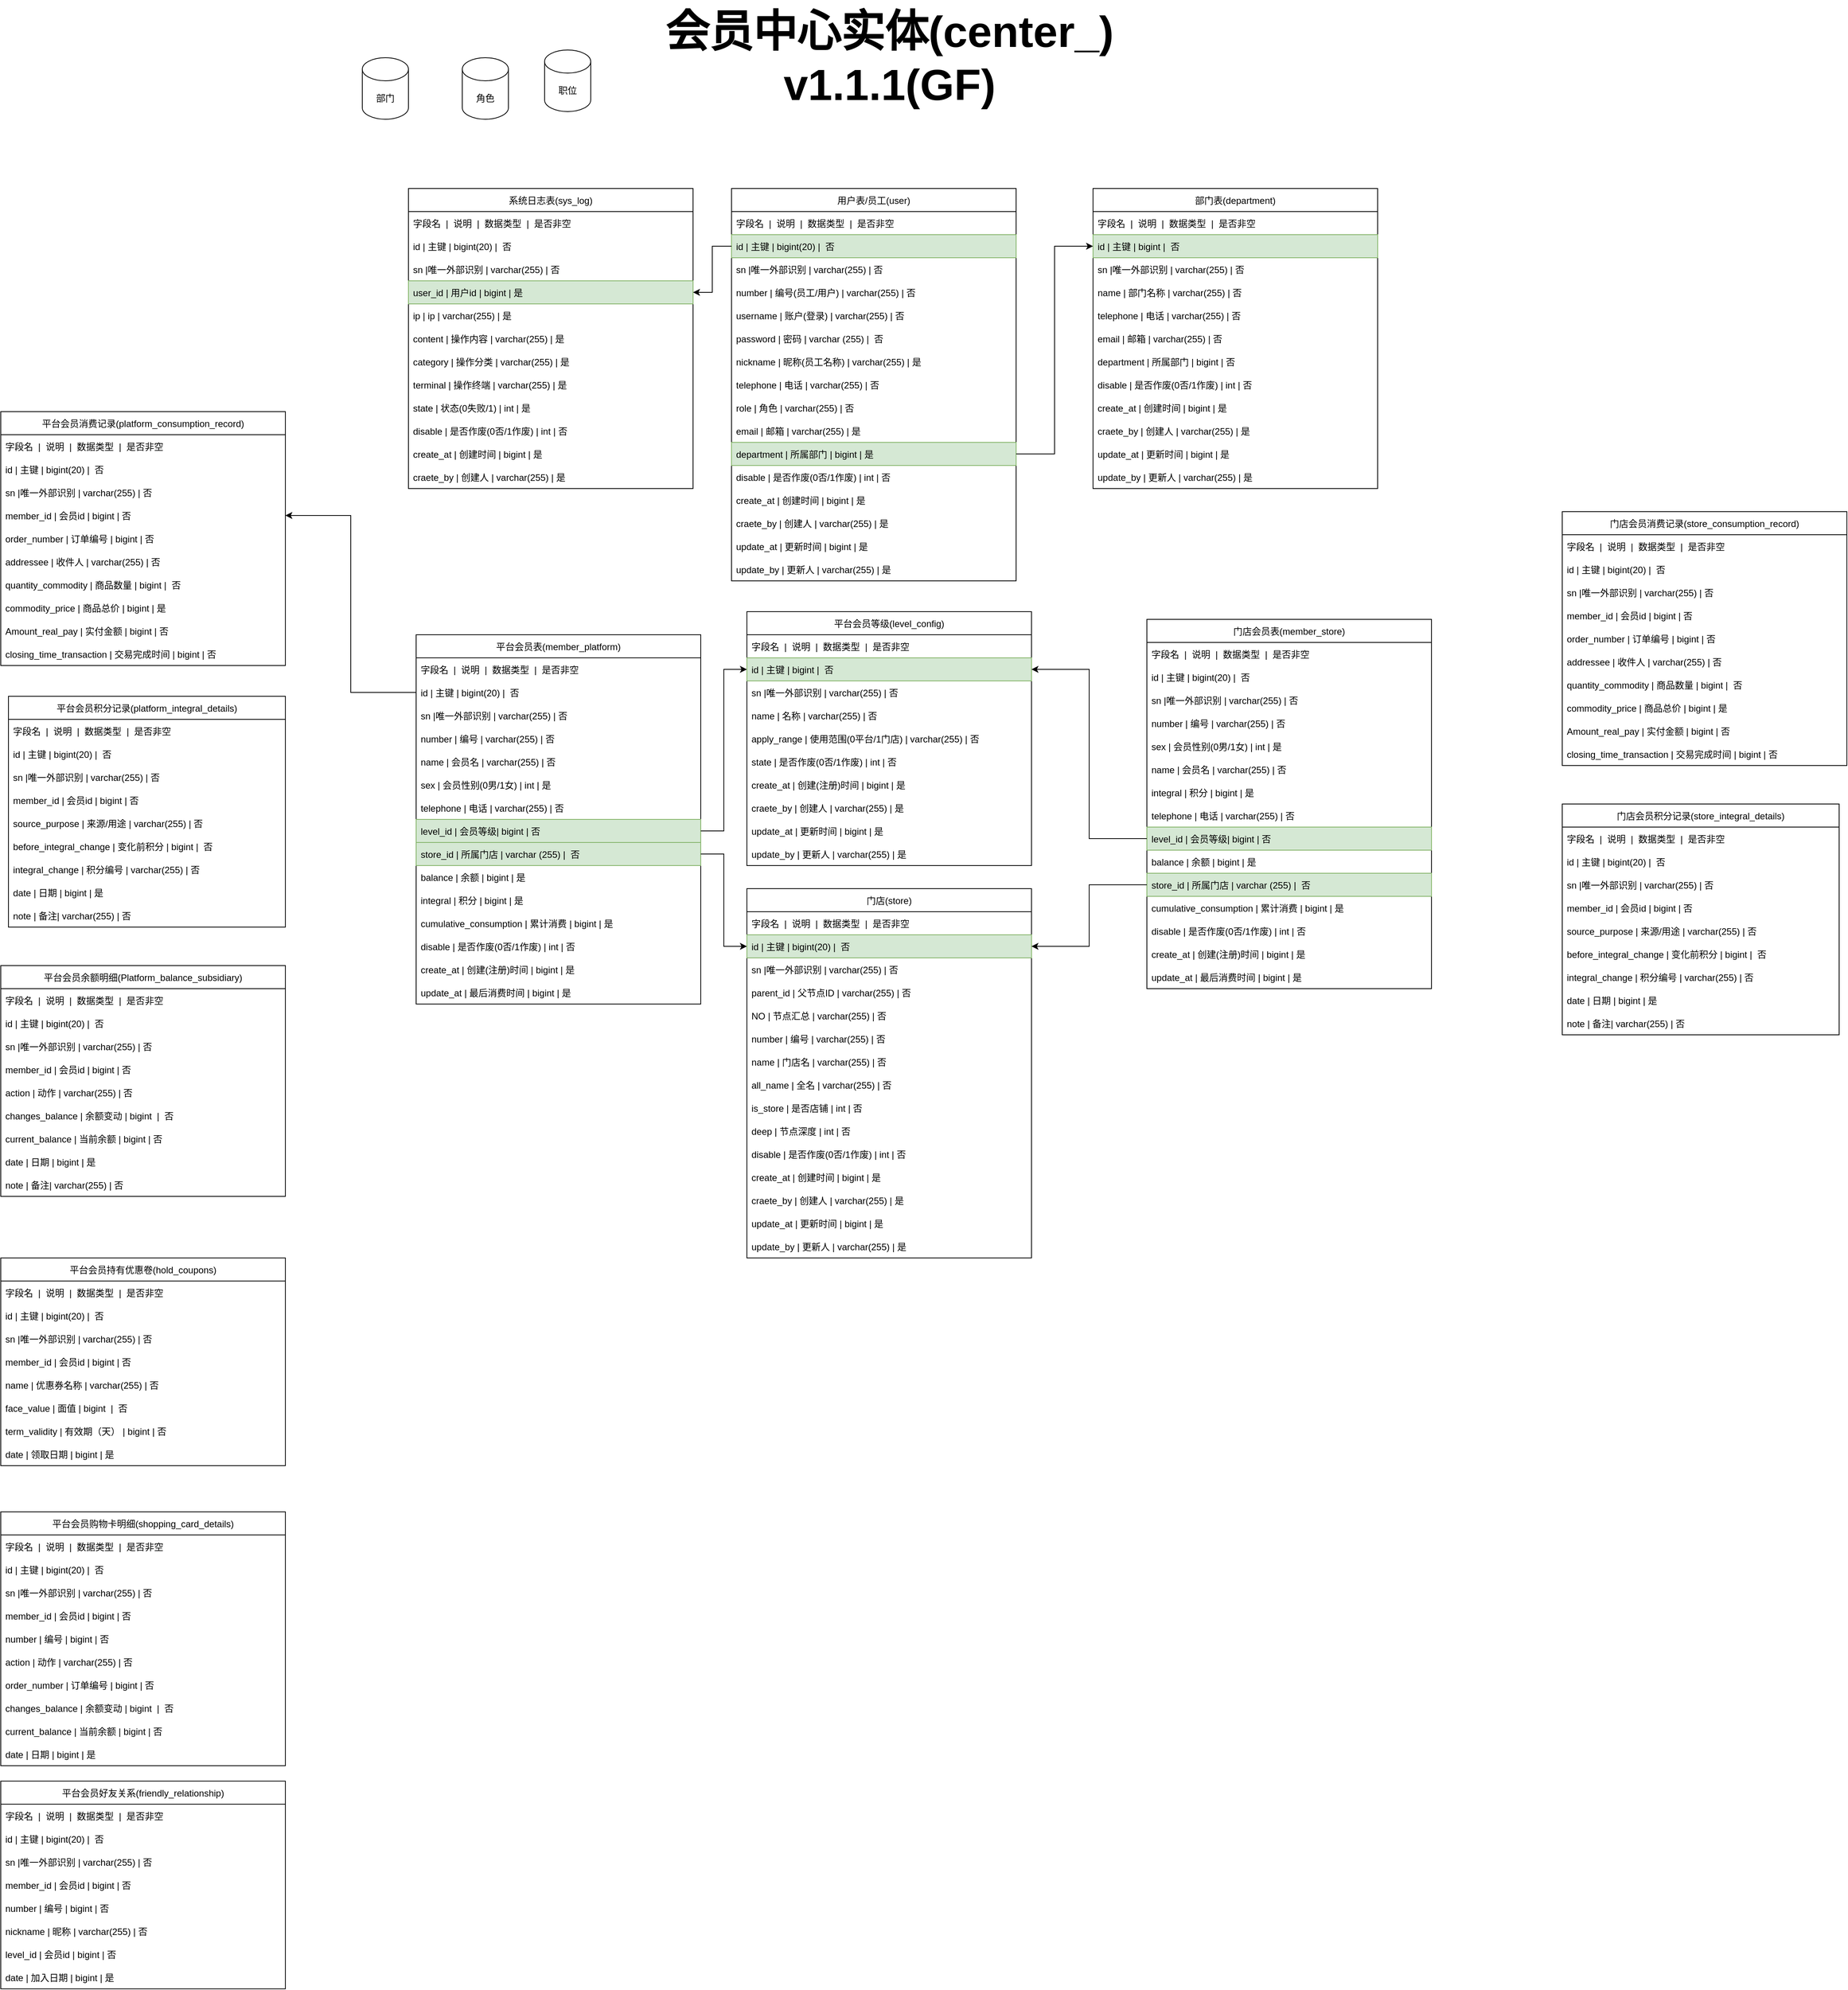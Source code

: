 <mxfile version="20.4.0" type="github">
  <diagram id="sI_Y1GV-eMA6kngm9zq1" name="第 1 页">
    <mxGraphModel dx="3076" dy="1867" grid="1" gridSize="10" guides="1" tooltips="1" connect="1" arrows="1" fold="1" page="1" pageScale="1" pageWidth="827" pageHeight="1169" math="0" shadow="0">
      <root>
        <mxCell id="0" />
        <mxCell id="1" parent="0" />
        <mxCell id="dPkmCBX09Qdh__wMUIUd-1" value="&lt;font size=&quot;1&quot; color=&quot;#000000&quot;&gt;&lt;b style=&quot;font-size: 57px;&quot;&gt;会员中心实体(&lt;/b&gt;&lt;/font&gt;&lt;b style=&quot;color: rgb(0, 0, 0); font-size: 57px;&quot;&gt;center_)&lt;/b&gt;&lt;font size=&quot;1&quot; color=&quot;#000000&quot;&gt;&lt;b style=&quot;font-size: 57px;&quot;&gt;&lt;br&gt;&lt;/b&gt;&lt;/font&gt;&lt;font size=&quot;1&quot; color=&quot;#000000&quot;&gt;&lt;b style=&quot;font-size: 57px;&quot;&gt;v1.1.1(&lt;/b&gt;&lt;/font&gt;&lt;b style=&quot;color: rgb(0, 0, 0); font-size: 57px;&quot;&gt;GF&lt;/b&gt;&lt;font size=&quot;1&quot; color=&quot;#000000&quot;&gt;&lt;b style=&quot;font-size: 57px;&quot;&gt;)&lt;/b&gt;&lt;/font&gt;" style="text;html=1;align=center;verticalAlign=middle;resizable=0;points=[];autosize=1;strokeColor=none;fillColor=none;fontSize=13;fontColor=#CCCCCC;" parent="1" vertex="1">
          <mxGeometry x="-270" y="-1165" width="610" height="150" as="geometry" />
        </mxCell>
        <mxCell id="cpaXrOd0vx1lCAqIQ1UL-1" value="用户表/员工(user)" style="swimlane;fontStyle=0;childLayout=stackLayout;horizontal=1;startSize=30;horizontalStack=0;resizeParent=1;resizeParentMax=0;resizeLast=0;collapsible=1;marginBottom=0;" parent="1" vertex="1">
          <mxGeometry x="-170" y="-920" width="370" height="510" as="geometry" />
        </mxCell>
        <mxCell id="cpaXrOd0vx1lCAqIQ1UL-2" value="字段名  |  说明  |  数据类型  |  是否非空" style="text;strokeColor=none;fillColor=none;align=left;verticalAlign=middle;spacingLeft=4;spacingRight=4;overflow=hidden;points=[[0,0.5],[1,0.5]];portConstraint=eastwest;rotatable=0;" parent="cpaXrOd0vx1lCAqIQ1UL-1" vertex="1">
          <mxGeometry y="30" width="370" height="30" as="geometry" />
        </mxCell>
        <mxCell id="cpaXrOd0vx1lCAqIQ1UL-3" value="id | 主键 | bigint(20) |  否" style="text;strokeColor=#82b366;fillColor=#d5e8d4;align=left;verticalAlign=middle;spacingLeft=4;spacingRight=4;overflow=hidden;points=[[0,0.5],[1,0.5]];portConstraint=eastwest;rotatable=0;" parent="cpaXrOd0vx1lCAqIQ1UL-1" vertex="1">
          <mxGeometry y="60" width="370" height="30" as="geometry" />
        </mxCell>
        <mxCell id="cpaXrOd0vx1lCAqIQ1UL-5" value="sn |唯一外部识别 | varchar(255) | 否" style="text;strokeColor=none;fillColor=none;align=left;verticalAlign=middle;spacingLeft=4;spacingRight=4;overflow=hidden;points=[[0,0.5],[1,0.5]];portConstraint=eastwest;rotatable=0;" parent="cpaXrOd0vx1lCAqIQ1UL-1" vertex="1">
          <mxGeometry y="90" width="370" height="30" as="geometry" />
        </mxCell>
        <mxCell id="cpaXrOd0vx1lCAqIQ1UL-66" value="number | 编号(员工/用户) | varchar(255) | 否" style="text;strokeColor=none;fillColor=none;align=left;verticalAlign=middle;spacingLeft=4;spacingRight=4;overflow=hidden;points=[[0,0.5],[1,0.5]];portConstraint=eastwest;rotatable=0;" parent="cpaXrOd0vx1lCAqIQ1UL-1" vertex="1">
          <mxGeometry y="120" width="370" height="30" as="geometry" />
        </mxCell>
        <mxCell id="cpaXrOd0vx1lCAqIQ1UL-4" value="username | 账户(登录) | varchar(255) | 否  " style="text;strokeColor=none;fillColor=none;align=left;verticalAlign=middle;spacingLeft=4;spacingRight=4;overflow=hidden;points=[[0,0.5],[1,0.5]];portConstraint=eastwest;rotatable=0;" parent="cpaXrOd0vx1lCAqIQ1UL-1" vertex="1">
          <mxGeometry y="150" width="370" height="30" as="geometry" />
        </mxCell>
        <mxCell id="cpaXrOd0vx1lCAqIQ1UL-6" value="password | 密码 | varchar (255) |  否" style="text;strokeColor=none;fillColor=none;align=left;verticalAlign=middle;spacingLeft=4;spacingRight=4;overflow=hidden;points=[[0,0.5],[1,0.5]];portConstraint=eastwest;rotatable=0;" parent="cpaXrOd0vx1lCAqIQ1UL-1" vertex="1">
          <mxGeometry y="180" width="370" height="30" as="geometry" />
        </mxCell>
        <mxCell id="cpaXrOd0vx1lCAqIQ1UL-7" value="nickname | 昵称(员工名称) | varchar(255) | 是" style="text;strokeColor=none;fillColor=none;align=left;verticalAlign=middle;spacingLeft=4;spacingRight=4;overflow=hidden;points=[[0,0.5],[1,0.5]];portConstraint=eastwest;rotatable=0;" parent="cpaXrOd0vx1lCAqIQ1UL-1" vertex="1">
          <mxGeometry y="210" width="370" height="30" as="geometry" />
        </mxCell>
        <mxCell id="cpaXrOd0vx1lCAqIQ1UL-8" value="telephone | 电话 | varchar(255) | 否" style="text;strokeColor=none;fillColor=none;align=left;verticalAlign=middle;spacingLeft=4;spacingRight=4;overflow=hidden;points=[[0,0.5],[1,0.5]];portConstraint=eastwest;rotatable=0;" parent="cpaXrOd0vx1lCAqIQ1UL-1" vertex="1">
          <mxGeometry y="240" width="370" height="30" as="geometry" />
        </mxCell>
        <mxCell id="cpaXrOd0vx1lCAqIQ1UL-83" value="role | 角色 | varchar(255) | 否" style="text;strokeColor=none;fillColor=none;align=left;verticalAlign=middle;spacingLeft=4;spacingRight=4;overflow=hidden;points=[[0,0.5],[1,0.5]];portConstraint=eastwest;rotatable=0;" parent="cpaXrOd0vx1lCAqIQ1UL-1" vertex="1">
          <mxGeometry y="270" width="370" height="30" as="geometry" />
        </mxCell>
        <mxCell id="cpaXrOd0vx1lCAqIQ1UL-9" value="email | 邮箱 | varchar(255) | 是" style="text;strokeColor=none;fillColor=none;align=left;verticalAlign=middle;spacingLeft=4;spacingRight=4;overflow=hidden;points=[[0,0.5],[1,0.5]];portConstraint=eastwest;rotatable=0;" parent="cpaXrOd0vx1lCAqIQ1UL-1" vertex="1">
          <mxGeometry y="300" width="370" height="30" as="geometry" />
        </mxCell>
        <mxCell id="cpaXrOd0vx1lCAqIQ1UL-11" value="department | 所属部门 | bigint | 是" style="text;strokeColor=#82b366;fillColor=#d5e8d4;align=left;verticalAlign=middle;spacingLeft=4;spacingRight=4;overflow=hidden;points=[[0,0.5],[1,0.5]];portConstraint=eastwest;rotatable=0;" parent="cpaXrOd0vx1lCAqIQ1UL-1" vertex="1">
          <mxGeometry y="330" width="370" height="30" as="geometry" />
        </mxCell>
        <mxCell id="cpaXrOd0vx1lCAqIQ1UL-10" value="disable | 是否作废(0否/1作废) | int | 否" style="text;strokeColor=none;fillColor=none;align=left;verticalAlign=middle;spacingLeft=4;spacingRight=4;overflow=hidden;points=[[0,0.5],[1,0.5]];portConstraint=eastwest;rotatable=0;" parent="cpaXrOd0vx1lCAqIQ1UL-1" vertex="1">
          <mxGeometry y="360" width="370" height="30" as="geometry" />
        </mxCell>
        <mxCell id="cpaXrOd0vx1lCAqIQ1UL-24" value="create_at | 创建时间 | bigint | 是" style="text;strokeColor=none;fillColor=none;align=left;verticalAlign=middle;spacingLeft=4;spacingRight=4;overflow=hidden;points=[[0,0.5],[1,0.5]];portConstraint=eastwest;rotatable=0;" parent="cpaXrOd0vx1lCAqIQ1UL-1" vertex="1">
          <mxGeometry y="390" width="370" height="30" as="geometry" />
        </mxCell>
        <mxCell id="cpaXrOd0vx1lCAqIQ1UL-27" value="craete_by | 创建人 | varchar(255) | 是" style="text;strokeColor=none;fillColor=none;align=left;verticalAlign=middle;spacingLeft=4;spacingRight=4;overflow=hidden;points=[[0,0.5],[1,0.5]];portConstraint=eastwest;rotatable=0;" parent="cpaXrOd0vx1lCAqIQ1UL-1" vertex="1">
          <mxGeometry y="420" width="370" height="30" as="geometry" />
        </mxCell>
        <mxCell id="cpaXrOd0vx1lCAqIQ1UL-26" value="update_at | 更新时间 | bigint | 是" style="text;strokeColor=none;fillColor=none;align=left;verticalAlign=middle;spacingLeft=4;spacingRight=4;overflow=hidden;points=[[0,0.5],[1,0.5]];portConstraint=eastwest;rotatable=0;" parent="cpaXrOd0vx1lCAqIQ1UL-1" vertex="1">
          <mxGeometry y="450" width="370" height="30" as="geometry" />
        </mxCell>
        <mxCell id="cpaXrOd0vx1lCAqIQ1UL-25" value="update_by | 更新人 | varchar(255) | 是" style="text;strokeColor=none;fillColor=none;align=left;verticalAlign=middle;spacingLeft=4;spacingRight=4;overflow=hidden;points=[[0,0.5],[1,0.5]];portConstraint=eastwest;rotatable=0;" parent="cpaXrOd0vx1lCAqIQ1UL-1" vertex="1">
          <mxGeometry y="480" width="370" height="30" as="geometry" />
        </mxCell>
        <mxCell id="cpaXrOd0vx1lCAqIQ1UL-12" value="部门表(department)" style="swimlane;fontStyle=0;childLayout=stackLayout;horizontal=1;startSize=30;horizontalStack=0;resizeParent=1;resizeParentMax=0;resizeLast=0;collapsible=1;marginBottom=0;" parent="1" vertex="1">
          <mxGeometry x="300" y="-920" width="370" height="390" as="geometry" />
        </mxCell>
        <mxCell id="cpaXrOd0vx1lCAqIQ1UL-13" value="字段名  |  说明  |  数据类型  |  是否非空" style="text;strokeColor=none;fillColor=none;align=left;verticalAlign=middle;spacingLeft=4;spacingRight=4;overflow=hidden;points=[[0,0.5],[1,0.5]];portConstraint=eastwest;rotatable=0;" parent="cpaXrOd0vx1lCAqIQ1UL-12" vertex="1">
          <mxGeometry y="30" width="370" height="30" as="geometry" />
        </mxCell>
        <mxCell id="cpaXrOd0vx1lCAqIQ1UL-14" value="id | 主键 | bigint |  否" style="text;strokeColor=#82b366;fillColor=#d5e8d4;align=left;verticalAlign=middle;spacingLeft=4;spacingRight=4;overflow=hidden;points=[[0,0.5],[1,0.5]];portConstraint=eastwest;rotatable=0;" parent="cpaXrOd0vx1lCAqIQ1UL-12" vertex="1">
          <mxGeometry y="60" width="370" height="30" as="geometry" />
        </mxCell>
        <mxCell id="cpaXrOd0vx1lCAqIQ1UL-15" value="sn |唯一外部识别 | varchar(255) | 否" style="text;strokeColor=none;fillColor=none;align=left;verticalAlign=middle;spacingLeft=4;spacingRight=4;overflow=hidden;points=[[0,0.5],[1,0.5]];portConstraint=eastwest;rotatable=0;" parent="cpaXrOd0vx1lCAqIQ1UL-12" vertex="1">
          <mxGeometry y="90" width="370" height="30" as="geometry" />
        </mxCell>
        <mxCell id="cpaXrOd0vx1lCAqIQ1UL-17" value="name | 部门名称 | varchar(255) | 否" style="text;strokeColor=none;fillColor=none;align=left;verticalAlign=middle;spacingLeft=4;spacingRight=4;overflow=hidden;points=[[0,0.5],[1,0.5]];portConstraint=eastwest;rotatable=0;" parent="cpaXrOd0vx1lCAqIQ1UL-12" vertex="1">
          <mxGeometry y="120" width="370" height="30" as="geometry" />
        </mxCell>
        <mxCell id="cpaXrOd0vx1lCAqIQ1UL-19" value="telephone | 电话 | varchar(255) | 否" style="text;strokeColor=none;fillColor=none;align=left;verticalAlign=middle;spacingLeft=4;spacingRight=4;overflow=hidden;points=[[0,0.5],[1,0.5]];portConstraint=eastwest;rotatable=0;" parent="cpaXrOd0vx1lCAqIQ1UL-12" vertex="1">
          <mxGeometry y="150" width="370" height="30" as="geometry" />
        </mxCell>
        <mxCell id="cpaXrOd0vx1lCAqIQ1UL-20" value="email | 邮箱 | varchar(255) | 否" style="text;strokeColor=none;fillColor=none;align=left;verticalAlign=middle;spacingLeft=4;spacingRight=4;overflow=hidden;points=[[0,0.5],[1,0.5]];portConstraint=eastwest;rotatable=0;" parent="cpaXrOd0vx1lCAqIQ1UL-12" vertex="1">
          <mxGeometry y="180" width="370" height="30" as="geometry" />
        </mxCell>
        <mxCell id="cpaXrOd0vx1lCAqIQ1UL-21" value="department | 所属部门 | bigint | 否" style="text;strokeColor=none;fillColor=none;align=left;verticalAlign=middle;spacingLeft=4;spacingRight=4;overflow=hidden;points=[[0,0.5],[1,0.5]];portConstraint=eastwest;rotatable=0;" parent="cpaXrOd0vx1lCAqIQ1UL-12" vertex="1">
          <mxGeometry y="210" width="370" height="30" as="geometry" />
        </mxCell>
        <mxCell id="cpaXrOd0vx1lCAqIQ1UL-22" value="disable | 是否作废(0否/1作废) | int | 否" style="text;strokeColor=none;fillColor=none;align=left;verticalAlign=middle;spacingLeft=4;spacingRight=4;overflow=hidden;points=[[0,0.5],[1,0.5]];portConstraint=eastwest;rotatable=0;" parent="cpaXrOd0vx1lCAqIQ1UL-12" vertex="1">
          <mxGeometry y="240" width="370" height="30" as="geometry" />
        </mxCell>
        <mxCell id="cpaXrOd0vx1lCAqIQ1UL-28" value="create_at | 创建时间 | bigint | 是" style="text;strokeColor=none;fillColor=none;align=left;verticalAlign=middle;spacingLeft=4;spacingRight=4;overflow=hidden;points=[[0,0.5],[1,0.5]];portConstraint=eastwest;rotatable=0;" parent="cpaXrOd0vx1lCAqIQ1UL-12" vertex="1">
          <mxGeometry y="270" width="370" height="30" as="geometry" />
        </mxCell>
        <mxCell id="cpaXrOd0vx1lCAqIQ1UL-29" value="craete_by | 创建人 | varchar(255) | 是" style="text;strokeColor=none;fillColor=none;align=left;verticalAlign=middle;spacingLeft=4;spacingRight=4;overflow=hidden;points=[[0,0.5],[1,0.5]];portConstraint=eastwest;rotatable=0;" parent="cpaXrOd0vx1lCAqIQ1UL-12" vertex="1">
          <mxGeometry y="300" width="370" height="30" as="geometry" />
        </mxCell>
        <mxCell id="cpaXrOd0vx1lCAqIQ1UL-30" value="update_at | 更新时间 | bigint | 是" style="text;strokeColor=none;fillColor=none;align=left;verticalAlign=middle;spacingLeft=4;spacingRight=4;overflow=hidden;points=[[0,0.5],[1,0.5]];portConstraint=eastwest;rotatable=0;" parent="cpaXrOd0vx1lCAqIQ1UL-12" vertex="1">
          <mxGeometry y="330" width="370" height="30" as="geometry" />
        </mxCell>
        <mxCell id="cpaXrOd0vx1lCAqIQ1UL-31" value="update_by | 更新人 | varchar(255) | 是" style="text;strokeColor=none;fillColor=none;align=left;verticalAlign=middle;spacingLeft=4;spacingRight=4;overflow=hidden;points=[[0,0.5],[1,0.5]];portConstraint=eastwest;rotatable=0;" parent="cpaXrOd0vx1lCAqIQ1UL-12" vertex="1">
          <mxGeometry y="360" width="370" height="30" as="geometry" />
        </mxCell>
        <mxCell id="cpaXrOd0vx1lCAqIQ1UL-23" style="edgeStyle=orthogonalEdgeStyle;rounded=0;orthogonalLoop=1;jettySize=auto;html=1;" parent="1" source="cpaXrOd0vx1lCAqIQ1UL-11" target="cpaXrOd0vx1lCAqIQ1UL-14" edge="1">
          <mxGeometry relative="1" as="geometry" />
        </mxCell>
        <mxCell id="cpaXrOd0vx1lCAqIQ1UL-32" value="系统日志表(sys_log)" style="swimlane;fontStyle=0;childLayout=stackLayout;horizontal=1;startSize=30;horizontalStack=0;resizeParent=1;resizeParentMax=0;resizeLast=0;collapsible=1;marginBottom=0;" parent="1" vertex="1">
          <mxGeometry x="-590" y="-920" width="370" height="390" as="geometry" />
        </mxCell>
        <mxCell id="cpaXrOd0vx1lCAqIQ1UL-33" value="字段名  |  说明  |  数据类型  |  是否非空" style="text;strokeColor=none;fillColor=none;align=left;verticalAlign=middle;spacingLeft=4;spacingRight=4;overflow=hidden;points=[[0,0.5],[1,0.5]];portConstraint=eastwest;rotatable=0;" parent="cpaXrOd0vx1lCAqIQ1UL-32" vertex="1">
          <mxGeometry y="30" width="370" height="30" as="geometry" />
        </mxCell>
        <mxCell id="cpaXrOd0vx1lCAqIQ1UL-34" value="id | 主键 | bigint(20) |  否" style="text;strokeColor=none;fillColor=none;align=left;verticalAlign=middle;spacingLeft=4;spacingRight=4;overflow=hidden;points=[[0,0.5],[1,0.5]];portConstraint=eastwest;rotatable=0;" parent="cpaXrOd0vx1lCAqIQ1UL-32" vertex="1">
          <mxGeometry y="60" width="370" height="30" as="geometry" />
        </mxCell>
        <mxCell id="cpaXrOd0vx1lCAqIQ1UL-35" value="sn |唯一外部识别 | varchar(255) | 否" style="text;strokeColor=none;fillColor=none;align=left;verticalAlign=middle;spacingLeft=4;spacingRight=4;overflow=hidden;points=[[0,0.5],[1,0.5]];portConstraint=eastwest;rotatable=0;" parent="cpaXrOd0vx1lCAqIQ1UL-32" vertex="1">
          <mxGeometry y="90" width="370" height="30" as="geometry" />
        </mxCell>
        <mxCell id="cpaXrOd0vx1lCAqIQ1UL-36" value="user_id | 用户id | bigint | 是" style="text;strokeColor=#82b366;fillColor=#d5e8d4;align=left;verticalAlign=middle;spacingLeft=4;spacingRight=4;overflow=hidden;points=[[0,0.5],[1,0.5]];portConstraint=eastwest;rotatable=0;" parent="cpaXrOd0vx1lCAqIQ1UL-32" vertex="1">
          <mxGeometry y="120" width="370" height="30" as="geometry" />
        </mxCell>
        <mxCell id="cpaXrOd0vx1lCAqIQ1UL-37" value="ip | ip | varchar(255) | 是" style="text;strokeColor=none;fillColor=none;align=left;verticalAlign=middle;spacingLeft=4;spacingRight=4;overflow=hidden;points=[[0,0.5],[1,0.5]];portConstraint=eastwest;rotatable=0;" parent="cpaXrOd0vx1lCAqIQ1UL-32" vertex="1">
          <mxGeometry y="150" width="370" height="30" as="geometry" />
        </mxCell>
        <mxCell id="cpaXrOd0vx1lCAqIQ1UL-38" value="content | 操作内容 | varchar(255) | 是" style="text;strokeColor=none;fillColor=none;align=left;verticalAlign=middle;spacingLeft=4;spacingRight=4;overflow=hidden;points=[[0,0.5],[1,0.5]];portConstraint=eastwest;rotatable=0;" parent="cpaXrOd0vx1lCAqIQ1UL-32" vertex="1">
          <mxGeometry y="180" width="370" height="30" as="geometry" />
        </mxCell>
        <mxCell id="cpaXrOd0vx1lCAqIQ1UL-48" value="category | 操作分类 | varchar(255) | 是" style="text;strokeColor=none;fillColor=none;align=left;verticalAlign=middle;spacingLeft=4;spacingRight=4;overflow=hidden;points=[[0,0.5],[1,0.5]];portConstraint=eastwest;rotatable=0;" parent="cpaXrOd0vx1lCAqIQ1UL-32" vertex="1">
          <mxGeometry y="210" width="370" height="30" as="geometry" />
        </mxCell>
        <mxCell id="cpaXrOd0vx1lCAqIQ1UL-49" value="terminal | 操作终端 | varchar(255) | 是" style="text;strokeColor=none;fillColor=none;align=left;verticalAlign=middle;spacingLeft=4;spacingRight=4;overflow=hidden;points=[[0,0.5],[1,0.5]];portConstraint=eastwest;rotatable=0;" parent="cpaXrOd0vx1lCAqIQ1UL-32" vertex="1">
          <mxGeometry y="240" width="370" height="30" as="geometry" />
        </mxCell>
        <mxCell id="cpaXrOd0vx1lCAqIQ1UL-50" value="state | 状态(0失败/1) | int | 是" style="text;strokeColor=none;fillColor=none;align=left;verticalAlign=middle;spacingLeft=4;spacingRight=4;overflow=hidden;points=[[0,0.5],[1,0.5]];portConstraint=eastwest;rotatable=0;" parent="cpaXrOd0vx1lCAqIQ1UL-32" vertex="1">
          <mxGeometry y="270" width="370" height="30" as="geometry" />
        </mxCell>
        <mxCell id="cpaXrOd0vx1lCAqIQ1UL-42" value="disable | 是否作废(0否/1作废) | int | 否" style="text;strokeColor=none;fillColor=none;align=left;verticalAlign=middle;spacingLeft=4;spacingRight=4;overflow=hidden;points=[[0,0.5],[1,0.5]];portConstraint=eastwest;rotatable=0;" parent="cpaXrOd0vx1lCAqIQ1UL-32" vertex="1">
          <mxGeometry y="300" width="370" height="30" as="geometry" />
        </mxCell>
        <mxCell id="cpaXrOd0vx1lCAqIQ1UL-43" value="create_at | 创建时间 | bigint | 是" style="text;strokeColor=none;fillColor=none;align=left;verticalAlign=middle;spacingLeft=4;spacingRight=4;overflow=hidden;points=[[0,0.5],[1,0.5]];portConstraint=eastwest;rotatable=0;" parent="cpaXrOd0vx1lCAqIQ1UL-32" vertex="1">
          <mxGeometry y="330" width="370" height="30" as="geometry" />
        </mxCell>
        <mxCell id="cpaXrOd0vx1lCAqIQ1UL-44" value="craete_by | 创建人 | varchar(255) | 是" style="text;strokeColor=none;fillColor=none;align=left;verticalAlign=middle;spacingLeft=4;spacingRight=4;overflow=hidden;points=[[0,0.5],[1,0.5]];portConstraint=eastwest;rotatable=0;" parent="cpaXrOd0vx1lCAqIQ1UL-32" vertex="1">
          <mxGeometry y="360" width="370" height="30" as="geometry" />
        </mxCell>
        <mxCell id="cpaXrOd0vx1lCAqIQ1UL-47" style="edgeStyle=orthogonalEdgeStyle;rounded=0;orthogonalLoop=1;jettySize=auto;html=1;" parent="1" source="cpaXrOd0vx1lCAqIQ1UL-3" target="cpaXrOd0vx1lCAqIQ1UL-36" edge="1">
          <mxGeometry relative="1" as="geometry" />
        </mxCell>
        <mxCell id="cpaXrOd0vx1lCAqIQ1UL-51" value="平台会员表(member_platform)" style="swimlane;fontStyle=0;childLayout=stackLayout;horizontal=1;startSize=30;horizontalStack=0;resizeParent=1;resizeParentMax=0;resizeLast=0;collapsible=1;marginBottom=0;" parent="1" vertex="1">
          <mxGeometry x="-580" y="-340" width="370" height="480" as="geometry" />
        </mxCell>
        <mxCell id="cpaXrOd0vx1lCAqIQ1UL-52" value="字段名  |  说明  |  数据类型  |  是否非空" style="text;strokeColor=none;fillColor=none;align=left;verticalAlign=middle;spacingLeft=4;spacingRight=4;overflow=hidden;points=[[0,0.5],[1,0.5]];portConstraint=eastwest;rotatable=0;" parent="cpaXrOd0vx1lCAqIQ1UL-51" vertex="1">
          <mxGeometry y="30" width="370" height="30" as="geometry" />
        </mxCell>
        <mxCell id="cpaXrOd0vx1lCAqIQ1UL-53" value="id | 主键 | bigint(20) |  否" style="text;align=left;verticalAlign=middle;spacingLeft=4;spacingRight=4;overflow=hidden;points=[[0,0.5],[1,0.5]];portConstraint=eastwest;rotatable=0;" parent="cpaXrOd0vx1lCAqIQ1UL-51" vertex="1">
          <mxGeometry y="60" width="370" height="30" as="geometry" />
        </mxCell>
        <mxCell id="cpaXrOd0vx1lCAqIQ1UL-54" value="sn |唯一外部识别 | varchar(255) | 否" style="text;strokeColor=none;fillColor=none;align=left;verticalAlign=middle;spacingLeft=4;spacingRight=4;overflow=hidden;points=[[0,0.5],[1,0.5]];portConstraint=eastwest;rotatable=0;" parent="cpaXrOd0vx1lCAqIQ1UL-51" vertex="1">
          <mxGeometry y="90" width="370" height="30" as="geometry" />
        </mxCell>
        <mxCell id="cpaXrOd0vx1lCAqIQ1UL-84" value="number | 编号 | varchar(255) | 否" style="text;strokeColor=none;fillColor=none;align=left;verticalAlign=middle;spacingLeft=4;spacingRight=4;overflow=hidden;points=[[0,0.5],[1,0.5]];portConstraint=eastwest;rotatable=0;" parent="cpaXrOd0vx1lCAqIQ1UL-51" vertex="1">
          <mxGeometry y="120" width="370" height="30" as="geometry" />
        </mxCell>
        <mxCell id="cpaXrOd0vx1lCAqIQ1UL-55" value="name | 会员名 | varchar(255) | 否  " style="text;strokeColor=none;fillColor=none;align=left;verticalAlign=middle;spacingLeft=4;spacingRight=4;overflow=hidden;points=[[0,0.5],[1,0.5]];portConstraint=eastwest;rotatable=0;" parent="cpaXrOd0vx1lCAqIQ1UL-51" vertex="1">
          <mxGeometry y="150" width="370" height="30" as="geometry" />
        </mxCell>
        <mxCell id="cpaXrOd0vx1lCAqIQ1UL-85" value="sex | 会员性别(0男/1女) | int | 是" style="text;strokeColor=none;fillColor=none;align=left;verticalAlign=middle;spacingLeft=4;spacingRight=4;overflow=hidden;points=[[0,0.5],[1,0.5]];portConstraint=eastwest;rotatable=0;" parent="cpaXrOd0vx1lCAqIQ1UL-51" vertex="1">
          <mxGeometry y="180" width="370" height="30" as="geometry" />
        </mxCell>
        <mxCell id="cpaXrOd0vx1lCAqIQ1UL-58" value="telephone | 电话 | varchar(255) | 否" style="text;strokeColor=none;fillColor=none;align=left;verticalAlign=middle;spacingLeft=4;spacingRight=4;overflow=hidden;points=[[0,0.5],[1,0.5]];portConstraint=eastwest;rotatable=0;" parent="cpaXrOd0vx1lCAqIQ1UL-51" vertex="1">
          <mxGeometry y="210" width="370" height="30" as="geometry" />
        </mxCell>
        <mxCell id="cpaXrOd0vx1lCAqIQ1UL-59" value="level_id | 会员等级| bigint | 否" style="text;strokeColor=#82b366;fillColor=#d5e8d4;align=left;verticalAlign=middle;spacingLeft=4;spacingRight=4;overflow=hidden;points=[[0,0.5],[1,0.5]];portConstraint=eastwest;rotatable=0;" parent="cpaXrOd0vx1lCAqIQ1UL-51" vertex="1">
          <mxGeometry y="240" width="370" height="30" as="geometry" />
        </mxCell>
        <mxCell id="cpaXrOd0vx1lCAqIQ1UL-56" value="store_id | 所属门店 | varchar (255) |  否" style="text;strokeColor=#82b366;fillColor=#d5e8d4;align=left;verticalAlign=middle;spacingLeft=4;spacingRight=4;overflow=hidden;points=[[0,0.5],[1,0.5]];portConstraint=eastwest;rotatable=0;" parent="cpaXrOd0vx1lCAqIQ1UL-51" vertex="1">
          <mxGeometry y="270" width="370" height="30" as="geometry" />
        </mxCell>
        <mxCell id="cpaXrOd0vx1lCAqIQ1UL-57" value="balance | 余额 | bigint | 是" style="text;strokeColor=none;fillColor=none;align=left;verticalAlign=middle;spacingLeft=4;spacingRight=4;overflow=hidden;points=[[0,0.5],[1,0.5]];portConstraint=eastwest;rotatable=0;" parent="cpaXrOd0vx1lCAqIQ1UL-51" vertex="1">
          <mxGeometry y="300" width="370" height="30" as="geometry" />
        </mxCell>
        <mxCell id="cpaXrOd0vx1lCAqIQ1UL-60" value="integral | 积分 | bigint | 是" style="text;align=left;verticalAlign=middle;spacingLeft=4;spacingRight=4;overflow=hidden;points=[[0,0.5],[1,0.5]];portConstraint=eastwest;rotatable=0;" parent="cpaXrOd0vx1lCAqIQ1UL-51" vertex="1">
          <mxGeometry y="330" width="370" height="30" as="geometry" />
        </mxCell>
        <mxCell id="cpaXrOd0vx1lCAqIQ1UL-102" value="cumulative_consumption | 累计消费 | bigint | 是" style="text;strokeColor=none;fillColor=none;align=left;verticalAlign=middle;spacingLeft=4;spacingRight=4;overflow=hidden;points=[[0,0.5],[1,0.5]];portConstraint=eastwest;rotatable=0;" parent="cpaXrOd0vx1lCAqIQ1UL-51" vertex="1">
          <mxGeometry y="360" width="370" height="30" as="geometry" />
        </mxCell>
        <mxCell id="cpaXrOd0vx1lCAqIQ1UL-61" value="disable | 是否作废(0否/1作废) | int | 否" style="text;strokeColor=none;fillColor=none;align=left;verticalAlign=middle;spacingLeft=4;spacingRight=4;overflow=hidden;points=[[0,0.5],[1,0.5]];portConstraint=eastwest;rotatable=0;" parent="cpaXrOd0vx1lCAqIQ1UL-51" vertex="1">
          <mxGeometry y="390" width="370" height="30" as="geometry" />
        </mxCell>
        <mxCell id="cpaXrOd0vx1lCAqIQ1UL-62" value="create_at | 创建(注册)时间 | bigint | 是" style="text;strokeColor=none;fillColor=none;align=left;verticalAlign=middle;spacingLeft=4;spacingRight=4;overflow=hidden;points=[[0,0.5],[1,0.5]];portConstraint=eastwest;rotatable=0;" parent="cpaXrOd0vx1lCAqIQ1UL-51" vertex="1">
          <mxGeometry y="420" width="370" height="30" as="geometry" />
        </mxCell>
        <mxCell id="cpaXrOd0vx1lCAqIQ1UL-64" value="update_at | 最后消费时间 | bigint | 是" style="text;strokeColor=none;fillColor=none;align=left;verticalAlign=middle;spacingLeft=4;spacingRight=4;overflow=hidden;points=[[0,0.5],[1,0.5]];portConstraint=eastwest;rotatable=0;" parent="cpaXrOd0vx1lCAqIQ1UL-51" vertex="1">
          <mxGeometry y="450" width="370" height="30" as="geometry" />
        </mxCell>
        <mxCell id="cpaXrOd0vx1lCAqIQ1UL-86" value="平台会员等级(level_config)" style="swimlane;fontStyle=0;childLayout=stackLayout;horizontal=1;startSize=30;horizontalStack=0;resizeParent=1;resizeParentMax=0;resizeLast=0;collapsible=1;marginBottom=0;" parent="1" vertex="1">
          <mxGeometry x="-150" y="-370" width="370" height="330" as="geometry" />
        </mxCell>
        <mxCell id="cpaXrOd0vx1lCAqIQ1UL-87" value="字段名  |  说明  |  数据类型  |  是否非空" style="text;strokeColor=none;fillColor=none;align=left;verticalAlign=middle;spacingLeft=4;spacingRight=4;overflow=hidden;points=[[0,0.5],[1,0.5]];portConstraint=eastwest;rotatable=0;" parent="cpaXrOd0vx1lCAqIQ1UL-86" vertex="1">
          <mxGeometry y="30" width="370" height="30" as="geometry" />
        </mxCell>
        <mxCell id="cpaXrOd0vx1lCAqIQ1UL-88" value="id | 主键 | bigint |  否" style="text;strokeColor=#82b366;fillColor=#d5e8d4;align=left;verticalAlign=middle;spacingLeft=4;spacingRight=4;overflow=hidden;points=[[0,0.5],[1,0.5]];portConstraint=eastwest;rotatable=0;" parent="cpaXrOd0vx1lCAqIQ1UL-86" vertex="1">
          <mxGeometry y="60" width="370" height="30" as="geometry" />
        </mxCell>
        <mxCell id="cpaXrOd0vx1lCAqIQ1UL-89" value="sn |唯一外部识别 | varchar(255) | 否" style="text;strokeColor=none;fillColor=none;align=left;verticalAlign=middle;spacingLeft=4;spacingRight=4;overflow=hidden;points=[[0,0.5],[1,0.5]];portConstraint=eastwest;rotatable=0;" parent="cpaXrOd0vx1lCAqIQ1UL-86" vertex="1">
          <mxGeometry y="90" width="370" height="30" as="geometry" />
        </mxCell>
        <mxCell id="cpaXrOd0vx1lCAqIQ1UL-90" value="name | 名称 | varchar(255) | 否" style="text;strokeColor=none;fillColor=none;align=left;verticalAlign=middle;spacingLeft=4;spacingRight=4;overflow=hidden;points=[[0,0.5],[1,0.5]];portConstraint=eastwest;rotatable=0;" parent="cpaXrOd0vx1lCAqIQ1UL-86" vertex="1">
          <mxGeometry y="120" width="370" height="30" as="geometry" />
        </mxCell>
        <mxCell id="cpaXrOd0vx1lCAqIQ1UL-139" value="apply_range | 使用范围(0平台/1门店) | varchar(255) | 否" style="text;strokeColor=none;fillColor=none;align=left;verticalAlign=middle;spacingLeft=4;spacingRight=4;overflow=hidden;points=[[0,0.5],[1,0.5]];portConstraint=eastwest;rotatable=0;" parent="cpaXrOd0vx1lCAqIQ1UL-86" vertex="1">
          <mxGeometry y="150" width="370" height="30" as="geometry" />
        </mxCell>
        <mxCell id="cpaXrOd0vx1lCAqIQ1UL-91" value="state | 是否作废(0否/1作废) | int | 否" style="text;strokeColor=none;fillColor=none;align=left;verticalAlign=middle;spacingLeft=4;spacingRight=4;overflow=hidden;points=[[0,0.5],[1,0.5]];portConstraint=eastwest;rotatable=0;" parent="cpaXrOd0vx1lCAqIQ1UL-86" vertex="1">
          <mxGeometry y="180" width="370" height="30" as="geometry" />
        </mxCell>
        <mxCell id="cpaXrOd0vx1lCAqIQ1UL-96" value="create_at | 创建(注册)时间 | bigint | 是" style="text;strokeColor=none;fillColor=none;align=left;verticalAlign=middle;spacingLeft=4;spacingRight=4;overflow=hidden;points=[[0,0.5],[1,0.5]];portConstraint=eastwest;rotatable=0;" parent="cpaXrOd0vx1lCAqIQ1UL-86" vertex="1">
          <mxGeometry y="210" width="370" height="30" as="geometry" />
        </mxCell>
        <mxCell id="cpaXrOd0vx1lCAqIQ1UL-97" value="craete_by | 创建人 | varchar(255) | 是" style="text;strokeColor=none;fillColor=none;align=left;verticalAlign=middle;spacingLeft=4;spacingRight=4;overflow=hidden;points=[[0,0.5],[1,0.5]];portConstraint=eastwest;rotatable=0;" parent="cpaXrOd0vx1lCAqIQ1UL-86" vertex="1">
          <mxGeometry y="240" width="370" height="30" as="geometry" />
        </mxCell>
        <mxCell id="cpaXrOd0vx1lCAqIQ1UL-98" value="update_at | 更新时间 | bigint | 是" style="text;strokeColor=none;fillColor=none;align=left;verticalAlign=middle;spacingLeft=4;spacingRight=4;overflow=hidden;points=[[0,0.5],[1,0.5]];portConstraint=eastwest;rotatable=0;" parent="cpaXrOd0vx1lCAqIQ1UL-86" vertex="1">
          <mxGeometry y="270" width="370" height="30" as="geometry" />
        </mxCell>
        <mxCell id="cpaXrOd0vx1lCAqIQ1UL-99" value="update_by | 更新人 | varchar(255) | 是" style="text;strokeColor=none;fillColor=none;align=left;verticalAlign=middle;spacingLeft=4;spacingRight=4;overflow=hidden;points=[[0,0.5],[1,0.5]];portConstraint=eastwest;rotatable=0;" parent="cpaXrOd0vx1lCAqIQ1UL-86" vertex="1">
          <mxGeometry y="300" width="370" height="30" as="geometry" />
        </mxCell>
        <mxCell id="cpaXrOd0vx1lCAqIQ1UL-101" style="edgeStyle=orthogonalEdgeStyle;rounded=0;orthogonalLoop=1;jettySize=auto;html=1;entryX=0;entryY=0.5;entryDx=0;entryDy=0;" parent="1" source="cpaXrOd0vx1lCAqIQ1UL-59" target="cpaXrOd0vx1lCAqIQ1UL-88" edge="1">
          <mxGeometry relative="1" as="geometry" />
        </mxCell>
        <mxCell id="cpaXrOd0vx1lCAqIQ1UL-103" value="门店(store)" style="swimlane;fontStyle=0;childLayout=stackLayout;horizontal=1;startSize=30;horizontalStack=0;resizeParent=1;resizeParentMax=0;resizeLast=0;collapsible=1;marginBottom=0;" parent="1" vertex="1">
          <mxGeometry x="-150" y="-10" width="370" height="480" as="geometry" />
        </mxCell>
        <mxCell id="cpaXrOd0vx1lCAqIQ1UL-104" value="字段名  |  说明  |  数据类型  |  是否非空" style="text;strokeColor=none;fillColor=none;align=left;verticalAlign=middle;spacingLeft=4;spacingRight=4;overflow=hidden;points=[[0,0.5],[1,0.5]];portConstraint=eastwest;rotatable=0;" parent="cpaXrOd0vx1lCAqIQ1UL-103" vertex="1">
          <mxGeometry y="30" width="370" height="30" as="geometry" />
        </mxCell>
        <mxCell id="cpaXrOd0vx1lCAqIQ1UL-105" value="id | 主键 | bigint(20) |  否" style="text;align=left;verticalAlign=middle;spacingLeft=4;spacingRight=4;overflow=hidden;points=[[0,0.5],[1,0.5]];portConstraint=eastwest;rotatable=0;fillColor=#d5e8d4;strokeColor=#82b366;" parent="cpaXrOd0vx1lCAqIQ1UL-103" vertex="1">
          <mxGeometry y="60" width="370" height="30" as="geometry" />
        </mxCell>
        <mxCell id="cpaXrOd0vx1lCAqIQ1UL-106" value="sn |唯一外部识别 | varchar(255) | 否" style="text;strokeColor=none;fillColor=none;align=left;verticalAlign=middle;spacingLeft=4;spacingRight=4;overflow=hidden;points=[[0,0.5],[1,0.5]];portConstraint=eastwest;rotatable=0;" parent="cpaXrOd0vx1lCAqIQ1UL-103" vertex="1">
          <mxGeometry y="90" width="370" height="30" as="geometry" />
        </mxCell>
        <mxCell id="cpaXrOd0vx1lCAqIQ1UL-126" value="parent_id | 父节点ID | varchar(255) | 否  " style="text;strokeColor=none;fillColor=none;align=left;verticalAlign=middle;spacingLeft=4;spacingRight=4;overflow=hidden;points=[[0,0.5],[1,0.5]];portConstraint=eastwest;rotatable=0;" parent="cpaXrOd0vx1lCAqIQ1UL-103" vertex="1">
          <mxGeometry y="120" width="370" height="30" as="geometry" />
        </mxCell>
        <mxCell id="cpaXrOd0vx1lCAqIQ1UL-129" value="NO | 节点汇总 | varchar(255) | 否  " style="text;strokeColor=none;fillColor=none;align=left;verticalAlign=middle;spacingLeft=4;spacingRight=4;overflow=hidden;points=[[0,0.5],[1,0.5]];portConstraint=eastwest;rotatable=0;" parent="cpaXrOd0vx1lCAqIQ1UL-103" vertex="1">
          <mxGeometry y="150" width="370" height="30" as="geometry" />
        </mxCell>
        <mxCell id="cpaXrOd0vx1lCAqIQ1UL-107" value="number | 编号 | varchar(255) | 否" style="text;strokeColor=none;fillColor=none;align=left;verticalAlign=middle;spacingLeft=4;spacingRight=4;overflow=hidden;points=[[0,0.5],[1,0.5]];portConstraint=eastwest;rotatable=0;" parent="cpaXrOd0vx1lCAqIQ1UL-103" vertex="1">
          <mxGeometry y="180" width="370" height="30" as="geometry" />
        </mxCell>
        <mxCell id="cpaXrOd0vx1lCAqIQ1UL-108" value="name | 门店名 | varchar(255) | 否  " style="text;strokeColor=none;fillColor=none;align=left;verticalAlign=middle;spacingLeft=4;spacingRight=4;overflow=hidden;points=[[0,0.5],[1,0.5]];portConstraint=eastwest;rotatable=0;" parent="cpaXrOd0vx1lCAqIQ1UL-103" vertex="1">
          <mxGeometry y="210" width="370" height="30" as="geometry" />
        </mxCell>
        <mxCell id="cpaXrOd0vx1lCAqIQ1UL-135" value="all_name | 全名 | varchar(255) | 否  " style="text;strokeColor=none;fillColor=none;align=left;verticalAlign=middle;spacingLeft=4;spacingRight=4;overflow=hidden;points=[[0,0.5],[1,0.5]];portConstraint=eastwest;rotatable=0;" parent="cpaXrOd0vx1lCAqIQ1UL-103" vertex="1">
          <mxGeometry y="240" width="370" height="30" as="geometry" />
        </mxCell>
        <mxCell id="cpaXrOd0vx1lCAqIQ1UL-137" value="is_store | 是否店铺 | int | 否  " style="text;strokeColor=none;fillColor=none;align=left;verticalAlign=middle;spacingLeft=4;spacingRight=4;overflow=hidden;points=[[0,0.5],[1,0.5]];portConstraint=eastwest;rotatable=0;" parent="cpaXrOd0vx1lCAqIQ1UL-103" vertex="1">
          <mxGeometry y="270" width="370" height="30" as="geometry" />
        </mxCell>
        <mxCell id="cpaXrOd0vx1lCAqIQ1UL-138" value="deep | 节点深度 | int | 否  " style="text;strokeColor=none;fillColor=none;align=left;verticalAlign=middle;spacingLeft=4;spacingRight=4;overflow=hidden;points=[[0,0.5],[1,0.5]];portConstraint=eastwest;rotatable=0;" parent="cpaXrOd0vx1lCAqIQ1UL-103" vertex="1">
          <mxGeometry y="300" width="370" height="30" as="geometry" />
        </mxCell>
        <mxCell id="cpaXrOd0vx1lCAqIQ1UL-116" value="disable | 是否作废(0否/1作废) | int | 否" style="text;strokeColor=none;fillColor=none;align=left;verticalAlign=middle;spacingLeft=4;spacingRight=4;overflow=hidden;points=[[0,0.5],[1,0.5]];portConstraint=eastwest;rotatable=0;" parent="cpaXrOd0vx1lCAqIQ1UL-103" vertex="1">
          <mxGeometry y="330" width="370" height="30" as="geometry" />
        </mxCell>
        <mxCell id="cpaXrOd0vx1lCAqIQ1UL-123" value="create_at | 创建时间 | bigint | 是" style="text;strokeColor=none;fillColor=none;align=left;verticalAlign=middle;spacingLeft=4;spacingRight=4;overflow=hidden;points=[[0,0.5],[1,0.5]];portConstraint=eastwest;rotatable=0;" parent="cpaXrOd0vx1lCAqIQ1UL-103" vertex="1">
          <mxGeometry y="360" width="370" height="30" as="geometry" />
        </mxCell>
        <mxCell id="cpaXrOd0vx1lCAqIQ1UL-124" value="craete_by | 创建人 | varchar(255) | 是" style="text;strokeColor=none;fillColor=none;align=left;verticalAlign=middle;spacingLeft=4;spacingRight=4;overflow=hidden;points=[[0,0.5],[1,0.5]];portConstraint=eastwest;rotatable=0;" parent="cpaXrOd0vx1lCAqIQ1UL-103" vertex="1">
          <mxGeometry y="390" width="370" height="30" as="geometry" />
        </mxCell>
        <mxCell id="cpaXrOd0vx1lCAqIQ1UL-136" value="update_at | 更新时间 | bigint | 是" style="text;strokeColor=none;fillColor=none;align=left;verticalAlign=middle;spacingLeft=4;spacingRight=4;overflow=hidden;points=[[0,0.5],[1,0.5]];portConstraint=eastwest;rotatable=0;" parent="cpaXrOd0vx1lCAqIQ1UL-103" vertex="1">
          <mxGeometry y="420" width="370" height="30" as="geometry" />
        </mxCell>
        <mxCell id="cpaXrOd0vx1lCAqIQ1UL-125" value="update_by | 更新人 | varchar(255) | 是" style="text;strokeColor=none;fillColor=none;align=left;verticalAlign=middle;spacingLeft=4;spacingRight=4;overflow=hidden;points=[[0,0.5],[1,0.5]];portConstraint=eastwest;rotatable=0;" parent="cpaXrOd0vx1lCAqIQ1UL-103" vertex="1">
          <mxGeometry y="450" width="370" height="30" as="geometry" />
        </mxCell>
        <mxCell id="cpaXrOd0vx1lCAqIQ1UL-127" style="edgeStyle=orthogonalEdgeStyle;rounded=0;orthogonalLoop=1;jettySize=auto;html=1;entryX=0;entryY=0.5;entryDx=0;entryDy=0;" parent="1" source="cpaXrOd0vx1lCAqIQ1UL-56" target="cpaXrOd0vx1lCAqIQ1UL-105" edge="1">
          <mxGeometry relative="1" as="geometry" />
        </mxCell>
        <mxCell id="cpaXrOd0vx1lCAqIQ1UL-140" value="门店会员表(member_store)" style="swimlane;fontStyle=0;childLayout=stackLayout;horizontal=1;startSize=30;horizontalStack=0;resizeParent=1;resizeParentMax=0;resizeLast=0;collapsible=1;marginBottom=0;" parent="1" vertex="1">
          <mxGeometry x="370" y="-360" width="370" height="480" as="geometry" />
        </mxCell>
        <mxCell id="cpaXrOd0vx1lCAqIQ1UL-141" value="字段名  |  说明  |  数据类型  |  是否非空" style="text;strokeColor=none;fillColor=none;align=left;verticalAlign=middle;spacingLeft=4;spacingRight=4;overflow=hidden;points=[[0,0.5],[1,0.5]];portConstraint=eastwest;rotatable=0;" parent="cpaXrOd0vx1lCAqIQ1UL-140" vertex="1">
          <mxGeometry y="30" width="370" height="30" as="geometry" />
        </mxCell>
        <mxCell id="cpaXrOd0vx1lCAqIQ1UL-142" value="id | 主键 | bigint(20) |  否" style="text;align=left;verticalAlign=middle;spacingLeft=4;spacingRight=4;overflow=hidden;points=[[0,0.5],[1,0.5]];portConstraint=eastwest;rotatable=0;" parent="cpaXrOd0vx1lCAqIQ1UL-140" vertex="1">
          <mxGeometry y="60" width="370" height="30" as="geometry" />
        </mxCell>
        <mxCell id="cpaXrOd0vx1lCAqIQ1UL-143" value="sn |唯一外部识别 | varchar(255) | 否" style="text;strokeColor=none;fillColor=none;align=left;verticalAlign=middle;spacingLeft=4;spacingRight=4;overflow=hidden;points=[[0,0.5],[1,0.5]];portConstraint=eastwest;rotatable=0;" parent="cpaXrOd0vx1lCAqIQ1UL-140" vertex="1">
          <mxGeometry y="90" width="370" height="30" as="geometry" />
        </mxCell>
        <mxCell id="cpaXrOd0vx1lCAqIQ1UL-144" value="number | 编号 | varchar(255) | 否" style="text;strokeColor=none;fillColor=none;align=left;verticalAlign=middle;spacingLeft=4;spacingRight=4;overflow=hidden;points=[[0,0.5],[1,0.5]];portConstraint=eastwest;rotatable=0;" parent="cpaXrOd0vx1lCAqIQ1UL-140" vertex="1">
          <mxGeometry y="120" width="370" height="30" as="geometry" />
        </mxCell>
        <mxCell id="cpaXrOd0vx1lCAqIQ1UL-146" value="sex | 会员性别(0男/1女) | int | 是" style="text;strokeColor=none;fillColor=none;align=left;verticalAlign=middle;spacingLeft=4;spacingRight=4;overflow=hidden;points=[[0,0.5],[1,0.5]];portConstraint=eastwest;rotatable=0;" parent="cpaXrOd0vx1lCAqIQ1UL-140" vertex="1">
          <mxGeometry y="150" width="370" height="30" as="geometry" />
        </mxCell>
        <mxCell id="cpaXrOd0vx1lCAqIQ1UL-145" value="name | 会员名 | varchar(255) | 否  " style="text;strokeColor=none;fillColor=none;align=left;verticalAlign=middle;spacingLeft=4;spacingRight=4;overflow=hidden;points=[[0,0.5],[1,0.5]];portConstraint=eastwest;rotatable=0;" parent="cpaXrOd0vx1lCAqIQ1UL-140" vertex="1">
          <mxGeometry y="180" width="370" height="30" as="geometry" />
        </mxCell>
        <mxCell id="cpaXrOd0vx1lCAqIQ1UL-151" value="integral | 积分 | bigint | 是" style="text;align=left;verticalAlign=middle;spacingLeft=4;spacingRight=4;overflow=hidden;points=[[0,0.5],[1,0.5]];portConstraint=eastwest;rotatable=0;" parent="cpaXrOd0vx1lCAqIQ1UL-140" vertex="1">
          <mxGeometry y="210" width="370" height="30" as="geometry" />
        </mxCell>
        <mxCell id="cpaXrOd0vx1lCAqIQ1UL-147" value="telephone | 电话 | varchar(255) | 否" style="text;strokeColor=none;fillColor=none;align=left;verticalAlign=middle;spacingLeft=4;spacingRight=4;overflow=hidden;points=[[0,0.5],[1,0.5]];portConstraint=eastwest;rotatable=0;" parent="cpaXrOd0vx1lCAqIQ1UL-140" vertex="1">
          <mxGeometry y="240" width="370" height="30" as="geometry" />
        </mxCell>
        <mxCell id="cpaXrOd0vx1lCAqIQ1UL-148" value="level_id | 会员等级| bigint | 否" style="text;strokeColor=#82b366;fillColor=#d5e8d4;align=left;verticalAlign=middle;spacingLeft=4;spacingRight=4;overflow=hidden;points=[[0,0.5],[1,0.5]];portConstraint=eastwest;rotatable=0;" parent="cpaXrOd0vx1lCAqIQ1UL-140" vertex="1">
          <mxGeometry y="270" width="370" height="30" as="geometry" />
        </mxCell>
        <mxCell id="cpaXrOd0vx1lCAqIQ1UL-150" value="balance | 余额 | bigint | 是" style="text;strokeColor=none;fillColor=none;align=left;verticalAlign=middle;spacingLeft=4;spacingRight=4;overflow=hidden;points=[[0,0.5],[1,0.5]];portConstraint=eastwest;rotatable=0;" parent="cpaXrOd0vx1lCAqIQ1UL-140" vertex="1">
          <mxGeometry y="300" width="370" height="30" as="geometry" />
        </mxCell>
        <mxCell id="cpaXrOd0vx1lCAqIQ1UL-149" value="store_id | 所属门店 | varchar (255) |  否" style="text;strokeColor=#82b366;fillColor=#d5e8d4;align=left;verticalAlign=middle;spacingLeft=4;spacingRight=4;overflow=hidden;points=[[0,0.5],[1,0.5]];portConstraint=eastwest;rotatable=0;" parent="cpaXrOd0vx1lCAqIQ1UL-140" vertex="1">
          <mxGeometry y="330" width="370" height="30" as="geometry" />
        </mxCell>
        <mxCell id="cpaXrOd0vx1lCAqIQ1UL-152" value="cumulative_consumption | 累计消费 | bigint | 是" style="text;strokeColor=none;fillColor=none;align=left;verticalAlign=middle;spacingLeft=4;spacingRight=4;overflow=hidden;points=[[0,0.5],[1,0.5]];portConstraint=eastwest;rotatable=0;" parent="cpaXrOd0vx1lCAqIQ1UL-140" vertex="1">
          <mxGeometry y="360" width="370" height="30" as="geometry" />
        </mxCell>
        <mxCell id="cpaXrOd0vx1lCAqIQ1UL-153" value="disable | 是否作废(0否/1作废) | int | 否" style="text;strokeColor=none;fillColor=none;align=left;verticalAlign=middle;spacingLeft=4;spacingRight=4;overflow=hidden;points=[[0,0.5],[1,0.5]];portConstraint=eastwest;rotatable=0;" parent="cpaXrOd0vx1lCAqIQ1UL-140" vertex="1">
          <mxGeometry y="390" width="370" height="30" as="geometry" />
        </mxCell>
        <mxCell id="cpaXrOd0vx1lCAqIQ1UL-154" value="create_at | 创建(注册)时间 | bigint | 是" style="text;strokeColor=none;fillColor=none;align=left;verticalAlign=middle;spacingLeft=4;spacingRight=4;overflow=hidden;points=[[0,0.5],[1,0.5]];portConstraint=eastwest;rotatable=0;" parent="cpaXrOd0vx1lCAqIQ1UL-140" vertex="1">
          <mxGeometry y="420" width="370" height="30" as="geometry" />
        </mxCell>
        <mxCell id="cpaXrOd0vx1lCAqIQ1UL-155" value="update_at | 最后消费时间 | bigint | 是" style="text;strokeColor=none;fillColor=none;align=left;verticalAlign=middle;spacingLeft=4;spacingRight=4;overflow=hidden;points=[[0,0.5],[1,0.5]];portConstraint=eastwest;rotatable=0;" parent="cpaXrOd0vx1lCAqIQ1UL-140" vertex="1">
          <mxGeometry y="450" width="370" height="30" as="geometry" />
        </mxCell>
        <mxCell id="cpaXrOd0vx1lCAqIQ1UL-156" style="edgeStyle=orthogonalEdgeStyle;rounded=0;orthogonalLoop=1;jettySize=auto;html=1;entryX=1;entryY=0.5;entryDx=0;entryDy=0;" parent="1" source="cpaXrOd0vx1lCAqIQ1UL-148" target="cpaXrOd0vx1lCAqIQ1UL-88" edge="1">
          <mxGeometry relative="1" as="geometry" />
        </mxCell>
        <mxCell id="cpaXrOd0vx1lCAqIQ1UL-157" style="edgeStyle=orthogonalEdgeStyle;rounded=0;orthogonalLoop=1;jettySize=auto;html=1;entryX=1;entryY=0.5;entryDx=0;entryDy=0;" parent="1" source="cpaXrOd0vx1lCAqIQ1UL-149" target="cpaXrOd0vx1lCAqIQ1UL-105" edge="1">
          <mxGeometry relative="1" as="geometry" />
        </mxCell>
        <mxCell id="niDoNRV2lA6dIMRFN17V-1" value="平台会员消费记录(platform_consumption_record)" style="swimlane;fontStyle=0;childLayout=stackLayout;horizontal=1;startSize=30;horizontalStack=0;resizeParent=1;resizeParentMax=0;resizeLast=0;collapsible=1;marginBottom=0;" parent="1" vertex="1">
          <mxGeometry x="-1120" y="-630" width="370" height="330" as="geometry" />
        </mxCell>
        <mxCell id="niDoNRV2lA6dIMRFN17V-2" value="字段名  |  说明  |  数据类型  |  是否非空" style="text;strokeColor=none;fillColor=none;align=left;verticalAlign=middle;spacingLeft=4;spacingRight=4;overflow=hidden;points=[[0,0.5],[1,0.5]];portConstraint=eastwest;rotatable=0;" parent="niDoNRV2lA6dIMRFN17V-1" vertex="1">
          <mxGeometry y="30" width="370" height="30" as="geometry" />
        </mxCell>
        <mxCell id="niDoNRV2lA6dIMRFN17V-3" value="id | 主键 | bigint(20) |  否" style="text;align=left;verticalAlign=middle;spacingLeft=4;spacingRight=4;overflow=hidden;points=[[0,0.5],[1,0.5]];portConstraint=eastwest;rotatable=0;" parent="niDoNRV2lA6dIMRFN17V-1" vertex="1">
          <mxGeometry y="60" width="370" height="30" as="geometry" />
        </mxCell>
        <mxCell id="niDoNRV2lA6dIMRFN17V-4" value="sn |唯一外部识别 | varchar(255) | 否" style="text;strokeColor=none;fillColor=none;align=left;verticalAlign=middle;spacingLeft=4;spacingRight=4;overflow=hidden;points=[[0,0.5],[1,0.5]];portConstraint=eastwest;rotatable=0;" parent="niDoNRV2lA6dIMRFN17V-1" vertex="1">
          <mxGeometry y="90" width="370" height="30" as="geometry" />
        </mxCell>
        <mxCell id="niDoNRV2lA6dIMRFN17V-28" value="member_id | 会员id | bigint | 否" style="text;strokeColor=none;fillColor=none;align=left;verticalAlign=middle;spacingLeft=4;spacingRight=4;overflow=hidden;points=[[0,0.5],[1,0.5]];portConstraint=eastwest;rotatable=0;" parent="niDoNRV2lA6dIMRFN17V-1" vertex="1">
          <mxGeometry y="120" width="370" height="30" as="geometry" />
        </mxCell>
        <mxCell id="niDoNRV2lA6dIMRFN17V-5" value="order_number | 订单编号 | bigint | 否" style="text;strokeColor=none;fillColor=none;align=left;verticalAlign=middle;spacingLeft=4;spacingRight=4;overflow=hidden;points=[[0,0.5],[1,0.5]];portConstraint=eastwest;rotatable=0;" parent="niDoNRV2lA6dIMRFN17V-1" vertex="1">
          <mxGeometry y="150" width="370" height="30" as="geometry" />
        </mxCell>
        <mxCell id="niDoNRV2lA6dIMRFN17V-6" value="addressee | 收件人 | varchar(255) | 否  " style="text;strokeColor=none;fillColor=none;align=left;verticalAlign=middle;spacingLeft=4;spacingRight=4;overflow=hidden;points=[[0,0.5],[1,0.5]];portConstraint=eastwest;rotatable=0;" parent="niDoNRV2lA6dIMRFN17V-1" vertex="1">
          <mxGeometry y="180" width="370" height="30" as="geometry" />
        </mxCell>
        <mxCell id="niDoNRV2lA6dIMRFN17V-7" value="quantity_commodity | 商品数量 | bigint |  否" style="text;strokeColor=none;fillColor=none;align=left;verticalAlign=middle;spacingLeft=4;spacingRight=4;overflow=hidden;points=[[0,0.5],[1,0.5]];portConstraint=eastwest;rotatable=0;" parent="niDoNRV2lA6dIMRFN17V-1" vertex="1">
          <mxGeometry y="210" width="370" height="30" as="geometry" />
        </mxCell>
        <mxCell id="niDoNRV2lA6dIMRFN17V-8" value="commodity_price | 商品总价 | bigint | 是" style="text;strokeColor=none;fillColor=none;align=left;verticalAlign=middle;spacingLeft=4;spacingRight=4;overflow=hidden;points=[[0,0.5],[1,0.5]];portConstraint=eastwest;rotatable=0;" parent="niDoNRV2lA6dIMRFN17V-1" vertex="1">
          <mxGeometry y="240" width="370" height="30" as="geometry" />
        </mxCell>
        <mxCell id="niDoNRV2lA6dIMRFN17V-9" value="Amount_real_pay | 实付金额 | bigint | 否" style="text;strokeColor=none;fillColor=none;align=left;verticalAlign=middle;spacingLeft=4;spacingRight=4;overflow=hidden;points=[[0,0.5],[1,0.5]];portConstraint=eastwest;rotatable=0;" parent="niDoNRV2lA6dIMRFN17V-1" vertex="1">
          <mxGeometry y="270" width="370" height="30" as="geometry" />
        </mxCell>
        <mxCell id="niDoNRV2lA6dIMRFN17V-10" value="closing_time_transaction | 交易完成时间 | bigint | 否" style="text;strokeColor=none;fillColor=none;align=left;verticalAlign=middle;spacingLeft=4;spacingRight=4;overflow=hidden;points=[[0,0.5],[1,0.5]];portConstraint=eastwest;rotatable=0;" parent="niDoNRV2lA6dIMRFN17V-1" vertex="1">
          <mxGeometry y="300" width="370" height="30" as="geometry" />
        </mxCell>
        <mxCell id="niDoNRV2lA6dIMRFN17V-18" value="平台会员积分记录(platform_integral_details)" style="swimlane;fontStyle=0;childLayout=stackLayout;horizontal=1;startSize=30;horizontalStack=0;resizeParent=1;resizeParentMax=0;resizeLast=0;collapsible=1;marginBottom=0;" parent="1" vertex="1">
          <mxGeometry x="-1110" y="-260" width="360" height="300" as="geometry" />
        </mxCell>
        <mxCell id="niDoNRV2lA6dIMRFN17V-19" value="字段名  |  说明  |  数据类型  |  是否非空" style="text;strokeColor=none;fillColor=none;align=left;verticalAlign=middle;spacingLeft=4;spacingRight=4;overflow=hidden;points=[[0,0.5],[1,0.5]];portConstraint=eastwest;rotatable=0;" parent="niDoNRV2lA6dIMRFN17V-18" vertex="1">
          <mxGeometry y="30" width="360" height="30" as="geometry" />
        </mxCell>
        <mxCell id="niDoNRV2lA6dIMRFN17V-20" value="id | 主键 | bigint(20) |  否" style="text;align=left;verticalAlign=middle;spacingLeft=4;spacingRight=4;overflow=hidden;points=[[0,0.5],[1,0.5]];portConstraint=eastwest;rotatable=0;" parent="niDoNRV2lA6dIMRFN17V-18" vertex="1">
          <mxGeometry y="60" width="360" height="30" as="geometry" />
        </mxCell>
        <mxCell id="niDoNRV2lA6dIMRFN17V-21" value="sn |唯一外部识别 | varchar(255) | 否" style="text;strokeColor=none;fillColor=none;align=left;verticalAlign=middle;spacingLeft=4;spacingRight=4;overflow=hidden;points=[[0,0.5],[1,0.5]];portConstraint=eastwest;rotatable=0;" parent="niDoNRV2lA6dIMRFN17V-18" vertex="1">
          <mxGeometry y="90" width="360" height="30" as="geometry" />
        </mxCell>
        <mxCell id="niDoNRV2lA6dIMRFN17V-30" value="member_id | 会员id | bigint | 否" style="text;strokeColor=none;fillColor=none;align=left;verticalAlign=middle;spacingLeft=4;spacingRight=4;overflow=hidden;points=[[0,0.5],[1,0.5]];portConstraint=eastwest;rotatable=0;" parent="niDoNRV2lA6dIMRFN17V-18" vertex="1">
          <mxGeometry y="120" width="360" height="30" as="geometry" />
        </mxCell>
        <mxCell id="niDoNRV2lA6dIMRFN17V-22" value="source_purpose | 来源/用途 | varchar(255) | 否" style="text;strokeColor=none;fillColor=none;align=left;verticalAlign=middle;spacingLeft=4;spacingRight=4;overflow=hidden;points=[[0,0.5],[1,0.5]];portConstraint=eastwest;rotatable=0;" parent="niDoNRV2lA6dIMRFN17V-18" vertex="1">
          <mxGeometry y="150" width="360" height="30" as="geometry" />
        </mxCell>
        <mxCell id="niDoNRV2lA6dIMRFN17V-24" value="before_integral_change | 变化前积分 | bigint |  否" style="text;strokeColor=none;fillColor=none;align=left;verticalAlign=middle;spacingLeft=4;spacingRight=4;overflow=hidden;points=[[0,0.5],[1,0.5]];portConstraint=eastwest;rotatable=0;" parent="niDoNRV2lA6dIMRFN17V-18" vertex="1">
          <mxGeometry y="180" width="360" height="30" as="geometry" />
        </mxCell>
        <mxCell id="niDoNRV2lA6dIMRFN17V-23" value="integral_change | 积分编号 | varchar(255) | 否  " style="text;strokeColor=none;fillColor=none;align=left;verticalAlign=middle;spacingLeft=4;spacingRight=4;overflow=hidden;points=[[0,0.5],[1,0.5]];portConstraint=eastwest;rotatable=0;" parent="niDoNRV2lA6dIMRFN17V-18" vertex="1">
          <mxGeometry y="210" width="360" height="30" as="geometry" />
        </mxCell>
        <mxCell id="niDoNRV2lA6dIMRFN17V-25" value="date | 日期 | bigint | 是" style="text;strokeColor=none;fillColor=none;align=left;verticalAlign=middle;spacingLeft=4;spacingRight=4;overflow=hidden;points=[[0,0.5],[1,0.5]];portConstraint=eastwest;rotatable=0;" parent="niDoNRV2lA6dIMRFN17V-18" vertex="1">
          <mxGeometry y="240" width="360" height="30" as="geometry" />
        </mxCell>
        <mxCell id="niDoNRV2lA6dIMRFN17V-26" value="note | 备注| varchar(255) | 否" style="text;strokeColor=none;fillColor=none;align=left;verticalAlign=middle;spacingLeft=4;spacingRight=4;overflow=hidden;points=[[0,0.5],[1,0.5]];portConstraint=eastwest;rotatable=0;" parent="niDoNRV2lA6dIMRFN17V-18" vertex="1">
          <mxGeometry y="270" width="360" height="30" as="geometry" />
        </mxCell>
        <mxCell id="niDoNRV2lA6dIMRFN17V-29" style="edgeStyle=orthogonalEdgeStyle;rounded=0;orthogonalLoop=1;jettySize=auto;html=1;" parent="1" source="cpaXrOd0vx1lCAqIQ1UL-53" target="niDoNRV2lA6dIMRFN17V-28" edge="1">
          <mxGeometry relative="1" as="geometry" />
        </mxCell>
        <mxCell id="niDoNRV2lA6dIMRFN17V-31" value="平台会员余额明细(Platform_balance_subsidiary)" style="swimlane;fontStyle=0;childLayout=stackLayout;horizontal=1;startSize=30;horizontalStack=0;resizeParent=1;resizeParentMax=0;resizeLast=0;collapsible=1;marginBottom=0;" parent="1" vertex="1">
          <mxGeometry x="-1120" y="90" width="370" height="300" as="geometry" />
        </mxCell>
        <mxCell id="niDoNRV2lA6dIMRFN17V-32" value="字段名  |  说明  |  数据类型  |  是否非空" style="text;strokeColor=none;fillColor=none;align=left;verticalAlign=middle;spacingLeft=4;spacingRight=4;overflow=hidden;points=[[0,0.5],[1,0.5]];portConstraint=eastwest;rotatable=0;" parent="niDoNRV2lA6dIMRFN17V-31" vertex="1">
          <mxGeometry y="30" width="370" height="30" as="geometry" />
        </mxCell>
        <mxCell id="niDoNRV2lA6dIMRFN17V-33" value="id | 主键 | bigint(20) |  否" style="text;align=left;verticalAlign=middle;spacingLeft=4;spacingRight=4;overflow=hidden;points=[[0,0.5],[1,0.5]];portConstraint=eastwest;rotatable=0;" parent="niDoNRV2lA6dIMRFN17V-31" vertex="1">
          <mxGeometry y="60" width="370" height="30" as="geometry" />
        </mxCell>
        <mxCell id="niDoNRV2lA6dIMRFN17V-34" value="sn |唯一外部识别 | varchar(255) | 否" style="text;strokeColor=none;fillColor=none;align=left;verticalAlign=middle;spacingLeft=4;spacingRight=4;overflow=hidden;points=[[0,0.5],[1,0.5]];portConstraint=eastwest;rotatable=0;" parent="niDoNRV2lA6dIMRFN17V-31" vertex="1">
          <mxGeometry y="90" width="370" height="30" as="geometry" />
        </mxCell>
        <mxCell id="niDoNRV2lA6dIMRFN17V-35" value="member_id | 会员id | bigint | 否" style="text;strokeColor=none;fillColor=none;align=left;verticalAlign=middle;spacingLeft=4;spacingRight=4;overflow=hidden;points=[[0,0.5],[1,0.5]];portConstraint=eastwest;rotatable=0;" parent="niDoNRV2lA6dIMRFN17V-31" vertex="1">
          <mxGeometry y="120" width="370" height="30" as="geometry" />
        </mxCell>
        <mxCell id="niDoNRV2lA6dIMRFN17V-36" value="action | 动作 | varchar(255) | 否" style="text;strokeColor=none;fillColor=none;align=left;verticalAlign=middle;spacingLeft=4;spacingRight=4;overflow=hidden;points=[[0,0.5],[1,0.5]];portConstraint=eastwest;rotatable=0;" parent="niDoNRV2lA6dIMRFN17V-31" vertex="1">
          <mxGeometry y="150" width="370" height="30" as="geometry" />
        </mxCell>
        <mxCell id="niDoNRV2lA6dIMRFN17V-37" value="changes_balance | 余额变动 | bigint  |  否" style="text;strokeColor=none;fillColor=none;align=left;verticalAlign=middle;spacingLeft=4;spacingRight=4;overflow=hidden;points=[[0,0.5],[1,0.5]];portConstraint=eastwest;rotatable=0;" parent="niDoNRV2lA6dIMRFN17V-31" vertex="1">
          <mxGeometry y="180" width="370" height="30" as="geometry" />
        </mxCell>
        <mxCell id="niDoNRV2lA6dIMRFN17V-38" value="current_balance | 当前余额 | bigint | 否  " style="text;strokeColor=none;fillColor=none;align=left;verticalAlign=middle;spacingLeft=4;spacingRight=4;overflow=hidden;points=[[0,0.5],[1,0.5]];portConstraint=eastwest;rotatable=0;" parent="niDoNRV2lA6dIMRFN17V-31" vertex="1">
          <mxGeometry y="210" width="370" height="30" as="geometry" />
        </mxCell>
        <mxCell id="niDoNRV2lA6dIMRFN17V-39" value="date | 日期 | bigint | 是" style="text;strokeColor=none;fillColor=none;align=left;verticalAlign=middle;spacingLeft=4;spacingRight=4;overflow=hidden;points=[[0,0.5],[1,0.5]];portConstraint=eastwest;rotatable=0;" parent="niDoNRV2lA6dIMRFN17V-31" vertex="1">
          <mxGeometry y="240" width="370" height="30" as="geometry" />
        </mxCell>
        <mxCell id="niDoNRV2lA6dIMRFN17V-40" value="note | 备注| varchar(255) | 否" style="text;strokeColor=none;fillColor=none;align=left;verticalAlign=middle;spacingLeft=4;spacingRight=4;overflow=hidden;points=[[0,0.5],[1,0.5]];portConstraint=eastwest;rotatable=0;" parent="niDoNRV2lA6dIMRFN17V-31" vertex="1">
          <mxGeometry y="270" width="370" height="30" as="geometry" />
        </mxCell>
        <mxCell id="niDoNRV2lA6dIMRFN17V-42" value="角色" style="shape=cylinder3;whiteSpace=wrap;html=1;boundedLbl=1;backgroundOutline=1;size=15;" parent="1" vertex="1">
          <mxGeometry x="-520" y="-1090" width="60" height="80" as="geometry" />
        </mxCell>
        <mxCell id="niDoNRV2lA6dIMRFN17V-43" value="职位" style="shape=cylinder3;whiteSpace=wrap;html=1;boundedLbl=1;backgroundOutline=1;size=15;" parent="1" vertex="1">
          <mxGeometry x="-413" y="-1100" width="60" height="80" as="geometry" />
        </mxCell>
        <mxCell id="niDoNRV2lA6dIMRFN17V-44" value="部门" style="shape=cylinder3;whiteSpace=wrap;html=1;boundedLbl=1;backgroundOutline=1;size=15;" parent="1" vertex="1">
          <mxGeometry x="-650" y="-1090" width="60" height="80" as="geometry" />
        </mxCell>
        <mxCell id="ii_wTayYp8A7koFGNpYY-1" value="平台会员持有优惠卷(hold_coupons)" style="swimlane;fontStyle=0;childLayout=stackLayout;horizontal=1;startSize=30;horizontalStack=0;resizeParent=1;resizeParentMax=0;resizeLast=0;collapsible=1;marginBottom=0;" parent="1" vertex="1">
          <mxGeometry x="-1120" y="470" width="370" height="270" as="geometry" />
        </mxCell>
        <mxCell id="ii_wTayYp8A7koFGNpYY-2" value="字段名  |  说明  |  数据类型  |  是否非空" style="text;strokeColor=none;fillColor=none;align=left;verticalAlign=middle;spacingLeft=4;spacingRight=4;overflow=hidden;points=[[0,0.5],[1,0.5]];portConstraint=eastwest;rotatable=0;" parent="ii_wTayYp8A7koFGNpYY-1" vertex="1">
          <mxGeometry y="30" width="370" height="30" as="geometry" />
        </mxCell>
        <mxCell id="ii_wTayYp8A7koFGNpYY-3" value="id | 主键 | bigint(20) |  否" style="text;align=left;verticalAlign=middle;spacingLeft=4;spacingRight=4;overflow=hidden;points=[[0,0.5],[1,0.5]];portConstraint=eastwest;rotatable=0;" parent="ii_wTayYp8A7koFGNpYY-1" vertex="1">
          <mxGeometry y="60" width="370" height="30" as="geometry" />
        </mxCell>
        <mxCell id="ii_wTayYp8A7koFGNpYY-4" value="sn |唯一外部识别 | varchar(255) | 否" style="text;strokeColor=none;fillColor=none;align=left;verticalAlign=middle;spacingLeft=4;spacingRight=4;overflow=hidden;points=[[0,0.5],[1,0.5]];portConstraint=eastwest;rotatable=0;" parent="ii_wTayYp8A7koFGNpYY-1" vertex="1">
          <mxGeometry y="90" width="370" height="30" as="geometry" />
        </mxCell>
        <mxCell id="ii_wTayYp8A7koFGNpYY-5" value="member_id | 会员id | bigint | 否" style="text;strokeColor=none;fillColor=none;align=left;verticalAlign=middle;spacingLeft=4;spacingRight=4;overflow=hidden;points=[[0,0.5],[1,0.5]];portConstraint=eastwest;rotatable=0;" parent="ii_wTayYp8A7koFGNpYY-1" vertex="1">
          <mxGeometry y="120" width="370" height="30" as="geometry" />
        </mxCell>
        <mxCell id="ii_wTayYp8A7koFGNpYY-6" value="name | 优惠券名称 | varchar(255) | 否" style="text;strokeColor=none;fillColor=none;align=left;verticalAlign=middle;spacingLeft=4;spacingRight=4;overflow=hidden;points=[[0,0.5],[1,0.5]];portConstraint=eastwest;rotatable=0;" parent="ii_wTayYp8A7koFGNpYY-1" vertex="1">
          <mxGeometry y="150" width="370" height="30" as="geometry" />
        </mxCell>
        <mxCell id="ii_wTayYp8A7koFGNpYY-7" value="face_value | 面值 | bigint  |  否" style="text;strokeColor=none;fillColor=none;align=left;verticalAlign=middle;spacingLeft=4;spacingRight=4;overflow=hidden;points=[[0,0.5],[1,0.5]];portConstraint=eastwest;rotatable=0;" parent="ii_wTayYp8A7koFGNpYY-1" vertex="1">
          <mxGeometry y="180" width="370" height="30" as="geometry" />
        </mxCell>
        <mxCell id="ii_wTayYp8A7koFGNpYY-8" value="term_validity | 有效期（天） | bigint | 否  " style="text;strokeColor=none;fillColor=none;align=left;verticalAlign=middle;spacingLeft=4;spacingRight=4;overflow=hidden;points=[[0,0.5],[1,0.5]];portConstraint=eastwest;rotatable=0;" parent="ii_wTayYp8A7koFGNpYY-1" vertex="1">
          <mxGeometry y="210" width="370" height="30" as="geometry" />
        </mxCell>
        <mxCell id="ii_wTayYp8A7koFGNpYY-9" value="date | 领取日期 | bigint | 是" style="text;strokeColor=none;fillColor=none;align=left;verticalAlign=middle;spacingLeft=4;spacingRight=4;overflow=hidden;points=[[0,0.5],[1,0.5]];portConstraint=eastwest;rotatable=0;" parent="ii_wTayYp8A7koFGNpYY-1" vertex="1">
          <mxGeometry y="240" width="370" height="30" as="geometry" />
        </mxCell>
        <mxCell id="ii_wTayYp8A7koFGNpYY-11" value="平台会员购物卡明细(shopping_card_details)" style="swimlane;fontStyle=0;childLayout=stackLayout;horizontal=1;startSize=30;horizontalStack=0;resizeParent=1;resizeParentMax=0;resizeLast=0;collapsible=1;marginBottom=0;" parent="1" vertex="1">
          <mxGeometry x="-1120" y="800" width="370" height="330" as="geometry" />
        </mxCell>
        <mxCell id="ii_wTayYp8A7koFGNpYY-12" value="字段名  |  说明  |  数据类型  |  是否非空" style="text;strokeColor=none;fillColor=none;align=left;verticalAlign=middle;spacingLeft=4;spacingRight=4;overflow=hidden;points=[[0,0.5],[1,0.5]];portConstraint=eastwest;rotatable=0;" parent="ii_wTayYp8A7koFGNpYY-11" vertex="1">
          <mxGeometry y="30" width="370" height="30" as="geometry" />
        </mxCell>
        <mxCell id="ii_wTayYp8A7koFGNpYY-13" value="id | 主键 | bigint(20) |  否" style="text;align=left;verticalAlign=middle;spacingLeft=4;spacingRight=4;overflow=hidden;points=[[0,0.5],[1,0.5]];portConstraint=eastwest;rotatable=0;" parent="ii_wTayYp8A7koFGNpYY-11" vertex="1">
          <mxGeometry y="60" width="370" height="30" as="geometry" />
        </mxCell>
        <mxCell id="ii_wTayYp8A7koFGNpYY-14" value="sn |唯一外部识别 | varchar(255) | 否" style="text;strokeColor=none;fillColor=none;align=left;verticalAlign=middle;spacingLeft=4;spacingRight=4;overflow=hidden;points=[[0,0.5],[1,0.5]];portConstraint=eastwest;rotatable=0;" parent="ii_wTayYp8A7koFGNpYY-11" vertex="1">
          <mxGeometry y="90" width="370" height="30" as="geometry" />
        </mxCell>
        <mxCell id="ii_wTayYp8A7koFGNpYY-15" value="member_id | 会员id | bigint | 否" style="text;strokeColor=none;fillColor=none;align=left;verticalAlign=middle;spacingLeft=4;spacingRight=4;overflow=hidden;points=[[0,0.5],[1,0.5]];portConstraint=eastwest;rotatable=0;" parent="ii_wTayYp8A7koFGNpYY-11" vertex="1">
          <mxGeometry y="120" width="370" height="30" as="geometry" />
        </mxCell>
        <mxCell id="ii_wTayYp8A7koFGNpYY-21" value="number | 编号 | bigint | 否" style="text;strokeColor=none;fillColor=none;align=left;verticalAlign=middle;spacingLeft=4;spacingRight=4;overflow=hidden;points=[[0,0.5],[1,0.5]];portConstraint=eastwest;rotatable=0;" parent="ii_wTayYp8A7koFGNpYY-11" vertex="1">
          <mxGeometry y="150" width="370" height="30" as="geometry" />
        </mxCell>
        <mxCell id="ii_wTayYp8A7koFGNpYY-16" value="action | 动作 | varchar(255) | 否" style="text;strokeColor=none;fillColor=none;align=left;verticalAlign=middle;spacingLeft=4;spacingRight=4;overflow=hidden;points=[[0,0.5],[1,0.5]];portConstraint=eastwest;rotatable=0;" parent="ii_wTayYp8A7koFGNpYY-11" vertex="1">
          <mxGeometry y="180" width="370" height="30" as="geometry" />
        </mxCell>
        <mxCell id="ii_wTayYp8A7koFGNpYY-22" value="order_number | 订单编号 | bigint | 否" style="text;strokeColor=none;fillColor=none;align=left;verticalAlign=middle;spacingLeft=4;spacingRight=4;overflow=hidden;points=[[0,0.5],[1,0.5]];portConstraint=eastwest;rotatable=0;" parent="ii_wTayYp8A7koFGNpYY-11" vertex="1">
          <mxGeometry y="210" width="370" height="30" as="geometry" />
        </mxCell>
        <mxCell id="ii_wTayYp8A7koFGNpYY-17" value="changes_balance | 余额变动 | bigint  |  否" style="text;strokeColor=none;fillColor=none;align=left;verticalAlign=middle;spacingLeft=4;spacingRight=4;overflow=hidden;points=[[0,0.5],[1,0.5]];portConstraint=eastwest;rotatable=0;" parent="ii_wTayYp8A7koFGNpYY-11" vertex="1">
          <mxGeometry y="240" width="370" height="30" as="geometry" />
        </mxCell>
        <mxCell id="ii_wTayYp8A7koFGNpYY-18" value="current_balance | 当前余额 | bigint | 否  " style="text;strokeColor=none;fillColor=none;align=left;verticalAlign=middle;spacingLeft=4;spacingRight=4;overflow=hidden;points=[[0,0.5],[1,0.5]];portConstraint=eastwest;rotatable=0;" parent="ii_wTayYp8A7koFGNpYY-11" vertex="1">
          <mxGeometry y="270" width="370" height="30" as="geometry" />
        </mxCell>
        <mxCell id="ii_wTayYp8A7koFGNpYY-19" value="date | 日期 | bigint | 是" style="text;strokeColor=none;fillColor=none;align=left;verticalAlign=middle;spacingLeft=4;spacingRight=4;overflow=hidden;points=[[0,0.5],[1,0.5]];portConstraint=eastwest;rotatable=0;" parent="ii_wTayYp8A7koFGNpYY-11" vertex="1">
          <mxGeometry y="300" width="370" height="30" as="geometry" />
        </mxCell>
        <mxCell id="ii_wTayYp8A7koFGNpYY-23" value="平台会员好友关系(friendly_relationship)" style="swimlane;fontStyle=0;childLayout=stackLayout;horizontal=1;startSize=30;horizontalStack=0;resizeParent=1;resizeParentMax=0;resizeLast=0;collapsible=1;marginBottom=0;" parent="1" vertex="1">
          <mxGeometry x="-1120" y="1150" width="370" height="270" as="geometry" />
        </mxCell>
        <mxCell id="ii_wTayYp8A7koFGNpYY-24" value="字段名  |  说明  |  数据类型  |  是否非空" style="text;strokeColor=none;fillColor=none;align=left;verticalAlign=middle;spacingLeft=4;spacingRight=4;overflow=hidden;points=[[0,0.5],[1,0.5]];portConstraint=eastwest;rotatable=0;" parent="ii_wTayYp8A7koFGNpYY-23" vertex="1">
          <mxGeometry y="30" width="370" height="30" as="geometry" />
        </mxCell>
        <mxCell id="ii_wTayYp8A7koFGNpYY-25" value="id | 主键 | bigint(20) |  否" style="text;align=left;verticalAlign=middle;spacingLeft=4;spacingRight=4;overflow=hidden;points=[[0,0.5],[1,0.5]];portConstraint=eastwest;rotatable=0;" parent="ii_wTayYp8A7koFGNpYY-23" vertex="1">
          <mxGeometry y="60" width="370" height="30" as="geometry" />
        </mxCell>
        <mxCell id="ii_wTayYp8A7koFGNpYY-26" value="sn |唯一外部识别 | varchar(255) | 否" style="text;strokeColor=none;fillColor=none;align=left;verticalAlign=middle;spacingLeft=4;spacingRight=4;overflow=hidden;points=[[0,0.5],[1,0.5]];portConstraint=eastwest;rotatable=0;" parent="ii_wTayYp8A7koFGNpYY-23" vertex="1">
          <mxGeometry y="90" width="370" height="30" as="geometry" />
        </mxCell>
        <mxCell id="ii_wTayYp8A7koFGNpYY-27" value="member_id | 会员id | bigint | 否" style="text;strokeColor=none;fillColor=none;align=left;verticalAlign=middle;spacingLeft=4;spacingRight=4;overflow=hidden;points=[[0,0.5],[1,0.5]];portConstraint=eastwest;rotatable=0;" parent="ii_wTayYp8A7koFGNpYY-23" vertex="1">
          <mxGeometry y="120" width="370" height="30" as="geometry" />
        </mxCell>
        <mxCell id="ii_wTayYp8A7koFGNpYY-28" value="number | 编号 | bigint | 否" style="text;strokeColor=none;fillColor=none;align=left;verticalAlign=middle;spacingLeft=4;spacingRight=4;overflow=hidden;points=[[0,0.5],[1,0.5]];portConstraint=eastwest;rotatable=0;" parent="ii_wTayYp8A7koFGNpYY-23" vertex="1">
          <mxGeometry y="150" width="370" height="30" as="geometry" />
        </mxCell>
        <mxCell id="ii_wTayYp8A7koFGNpYY-29" value="nickname | 昵称 | varchar(255) | 否" style="text;strokeColor=none;fillColor=none;align=left;verticalAlign=middle;spacingLeft=4;spacingRight=4;overflow=hidden;points=[[0,0.5],[1,0.5]];portConstraint=eastwest;rotatable=0;" parent="ii_wTayYp8A7koFGNpYY-23" vertex="1">
          <mxGeometry y="180" width="370" height="30" as="geometry" />
        </mxCell>
        <mxCell id="ii_wTayYp8A7koFGNpYY-30" value="level_id | 会员id | bigint | 否" style="text;strokeColor=none;fillColor=none;align=left;verticalAlign=middle;spacingLeft=4;spacingRight=4;overflow=hidden;points=[[0,0.5],[1,0.5]];portConstraint=eastwest;rotatable=0;" parent="ii_wTayYp8A7koFGNpYY-23" vertex="1">
          <mxGeometry y="210" width="370" height="30" as="geometry" />
        </mxCell>
        <mxCell id="ii_wTayYp8A7koFGNpYY-33" value="date | 加入日期 | bigint | 是" style="text;strokeColor=none;fillColor=none;align=left;verticalAlign=middle;spacingLeft=4;spacingRight=4;overflow=hidden;points=[[0,0.5],[1,0.5]];portConstraint=eastwest;rotatable=0;" parent="ii_wTayYp8A7koFGNpYY-23" vertex="1">
          <mxGeometry y="240" width="370" height="30" as="geometry" />
        </mxCell>
        <mxCell id="ii_wTayYp8A7koFGNpYY-34" value="门店会员消费记录(store_consumption_record)" style="swimlane;fontStyle=0;childLayout=stackLayout;horizontal=1;startSize=30;horizontalStack=0;resizeParent=1;resizeParentMax=0;resizeLast=0;collapsible=1;marginBottom=0;" parent="1" vertex="1">
          <mxGeometry x="910" y="-500" width="370" height="330" as="geometry" />
        </mxCell>
        <mxCell id="ii_wTayYp8A7koFGNpYY-35" value="字段名  |  说明  |  数据类型  |  是否非空" style="text;strokeColor=none;fillColor=none;align=left;verticalAlign=middle;spacingLeft=4;spacingRight=4;overflow=hidden;points=[[0,0.5],[1,0.5]];portConstraint=eastwest;rotatable=0;" parent="ii_wTayYp8A7koFGNpYY-34" vertex="1">
          <mxGeometry y="30" width="370" height="30" as="geometry" />
        </mxCell>
        <mxCell id="ii_wTayYp8A7koFGNpYY-36" value="id | 主键 | bigint(20) |  否" style="text;align=left;verticalAlign=middle;spacingLeft=4;spacingRight=4;overflow=hidden;points=[[0,0.5],[1,0.5]];portConstraint=eastwest;rotatable=0;" parent="ii_wTayYp8A7koFGNpYY-34" vertex="1">
          <mxGeometry y="60" width="370" height="30" as="geometry" />
        </mxCell>
        <mxCell id="ii_wTayYp8A7koFGNpYY-37" value="sn |唯一外部识别 | varchar(255) | 否" style="text;strokeColor=none;fillColor=none;align=left;verticalAlign=middle;spacingLeft=4;spacingRight=4;overflow=hidden;points=[[0,0.5],[1,0.5]];portConstraint=eastwest;rotatable=0;" parent="ii_wTayYp8A7koFGNpYY-34" vertex="1">
          <mxGeometry y="90" width="370" height="30" as="geometry" />
        </mxCell>
        <mxCell id="ii_wTayYp8A7koFGNpYY-38" value="member_id | 会员id | bigint | 否" style="text;strokeColor=none;fillColor=none;align=left;verticalAlign=middle;spacingLeft=4;spacingRight=4;overflow=hidden;points=[[0,0.5],[1,0.5]];portConstraint=eastwest;rotatable=0;" parent="ii_wTayYp8A7koFGNpYY-34" vertex="1">
          <mxGeometry y="120" width="370" height="30" as="geometry" />
        </mxCell>
        <mxCell id="ii_wTayYp8A7koFGNpYY-39" value="order_number | 订单编号 | bigint | 否" style="text;strokeColor=none;fillColor=none;align=left;verticalAlign=middle;spacingLeft=4;spacingRight=4;overflow=hidden;points=[[0,0.5],[1,0.5]];portConstraint=eastwest;rotatable=0;" parent="ii_wTayYp8A7koFGNpYY-34" vertex="1">
          <mxGeometry y="150" width="370" height="30" as="geometry" />
        </mxCell>
        <mxCell id="ii_wTayYp8A7koFGNpYY-40" value="addressee | 收件人 | varchar(255) | 否  " style="text;strokeColor=none;fillColor=none;align=left;verticalAlign=middle;spacingLeft=4;spacingRight=4;overflow=hidden;points=[[0,0.5],[1,0.5]];portConstraint=eastwest;rotatable=0;" parent="ii_wTayYp8A7koFGNpYY-34" vertex="1">
          <mxGeometry y="180" width="370" height="30" as="geometry" />
        </mxCell>
        <mxCell id="ii_wTayYp8A7koFGNpYY-41" value="quantity_commodity | 商品数量 | bigint |  否" style="text;strokeColor=none;fillColor=none;align=left;verticalAlign=middle;spacingLeft=4;spacingRight=4;overflow=hidden;points=[[0,0.5],[1,0.5]];portConstraint=eastwest;rotatable=0;" parent="ii_wTayYp8A7koFGNpYY-34" vertex="1">
          <mxGeometry y="210" width="370" height="30" as="geometry" />
        </mxCell>
        <mxCell id="ii_wTayYp8A7koFGNpYY-42" value="commodity_price | 商品总价 | bigint | 是" style="text;strokeColor=none;fillColor=none;align=left;verticalAlign=middle;spacingLeft=4;spacingRight=4;overflow=hidden;points=[[0,0.5],[1,0.5]];portConstraint=eastwest;rotatable=0;" parent="ii_wTayYp8A7koFGNpYY-34" vertex="1">
          <mxGeometry y="240" width="370" height="30" as="geometry" />
        </mxCell>
        <mxCell id="ii_wTayYp8A7koFGNpYY-43" value="Amount_real_pay | 实付金额 | bigint | 否" style="text;strokeColor=none;fillColor=none;align=left;verticalAlign=middle;spacingLeft=4;spacingRight=4;overflow=hidden;points=[[0,0.5],[1,0.5]];portConstraint=eastwest;rotatable=0;" parent="ii_wTayYp8A7koFGNpYY-34" vertex="1">
          <mxGeometry y="270" width="370" height="30" as="geometry" />
        </mxCell>
        <mxCell id="ii_wTayYp8A7koFGNpYY-44" value="closing_time_transaction | 交易完成时间 | bigint | 否" style="text;strokeColor=none;fillColor=none;align=left;verticalAlign=middle;spacingLeft=4;spacingRight=4;overflow=hidden;points=[[0,0.5],[1,0.5]];portConstraint=eastwest;rotatable=0;" parent="ii_wTayYp8A7koFGNpYY-34" vertex="1">
          <mxGeometry y="300" width="370" height="30" as="geometry" />
        </mxCell>
        <mxCell id="ii_wTayYp8A7koFGNpYY-45" value="门店会员积分记录(store_integral_details)" style="swimlane;fontStyle=0;childLayout=stackLayout;horizontal=1;startSize=30;horizontalStack=0;resizeParent=1;resizeParentMax=0;resizeLast=0;collapsible=1;marginBottom=0;" parent="1" vertex="1">
          <mxGeometry x="910" y="-120" width="360" height="300" as="geometry" />
        </mxCell>
        <mxCell id="ii_wTayYp8A7koFGNpYY-46" value="字段名  |  说明  |  数据类型  |  是否非空" style="text;strokeColor=none;fillColor=none;align=left;verticalAlign=middle;spacingLeft=4;spacingRight=4;overflow=hidden;points=[[0,0.5],[1,0.5]];portConstraint=eastwest;rotatable=0;" parent="ii_wTayYp8A7koFGNpYY-45" vertex="1">
          <mxGeometry y="30" width="360" height="30" as="geometry" />
        </mxCell>
        <mxCell id="ii_wTayYp8A7koFGNpYY-47" value="id | 主键 | bigint(20) |  否" style="text;align=left;verticalAlign=middle;spacingLeft=4;spacingRight=4;overflow=hidden;points=[[0,0.5],[1,0.5]];portConstraint=eastwest;rotatable=0;" parent="ii_wTayYp8A7koFGNpYY-45" vertex="1">
          <mxGeometry y="60" width="360" height="30" as="geometry" />
        </mxCell>
        <mxCell id="ii_wTayYp8A7koFGNpYY-48" value="sn |唯一外部识别 | varchar(255) | 否" style="text;strokeColor=none;fillColor=none;align=left;verticalAlign=middle;spacingLeft=4;spacingRight=4;overflow=hidden;points=[[0,0.5],[1,0.5]];portConstraint=eastwest;rotatable=0;" parent="ii_wTayYp8A7koFGNpYY-45" vertex="1">
          <mxGeometry y="90" width="360" height="30" as="geometry" />
        </mxCell>
        <mxCell id="ii_wTayYp8A7koFGNpYY-49" value="member_id | 会员id | bigint | 否" style="text;strokeColor=none;fillColor=none;align=left;verticalAlign=middle;spacingLeft=4;spacingRight=4;overflow=hidden;points=[[0,0.5],[1,0.5]];portConstraint=eastwest;rotatable=0;" parent="ii_wTayYp8A7koFGNpYY-45" vertex="1">
          <mxGeometry y="120" width="360" height="30" as="geometry" />
        </mxCell>
        <mxCell id="ii_wTayYp8A7koFGNpYY-50" value="source_purpose | 来源/用途 | varchar(255) | 否" style="text;strokeColor=none;fillColor=none;align=left;verticalAlign=middle;spacingLeft=4;spacingRight=4;overflow=hidden;points=[[0,0.5],[1,0.5]];portConstraint=eastwest;rotatable=0;" parent="ii_wTayYp8A7koFGNpYY-45" vertex="1">
          <mxGeometry y="150" width="360" height="30" as="geometry" />
        </mxCell>
        <mxCell id="ii_wTayYp8A7koFGNpYY-51" value="before_integral_change | 变化前积分 | bigint |  否" style="text;strokeColor=none;fillColor=none;align=left;verticalAlign=middle;spacingLeft=4;spacingRight=4;overflow=hidden;points=[[0,0.5],[1,0.5]];portConstraint=eastwest;rotatable=0;" parent="ii_wTayYp8A7koFGNpYY-45" vertex="1">
          <mxGeometry y="180" width="360" height="30" as="geometry" />
        </mxCell>
        <mxCell id="ii_wTayYp8A7koFGNpYY-52" value="integral_change | 积分编号 | varchar(255) | 否  " style="text;strokeColor=none;fillColor=none;align=left;verticalAlign=middle;spacingLeft=4;spacingRight=4;overflow=hidden;points=[[0,0.5],[1,0.5]];portConstraint=eastwest;rotatable=0;" parent="ii_wTayYp8A7koFGNpYY-45" vertex="1">
          <mxGeometry y="210" width="360" height="30" as="geometry" />
        </mxCell>
        <mxCell id="ii_wTayYp8A7koFGNpYY-53" value="date | 日期 | bigint | 是" style="text;strokeColor=none;fillColor=none;align=left;verticalAlign=middle;spacingLeft=4;spacingRight=4;overflow=hidden;points=[[0,0.5],[1,0.5]];portConstraint=eastwest;rotatable=0;" parent="ii_wTayYp8A7koFGNpYY-45" vertex="1">
          <mxGeometry y="240" width="360" height="30" as="geometry" />
        </mxCell>
        <mxCell id="ii_wTayYp8A7koFGNpYY-54" value="note | 备注| varchar(255) | 否" style="text;strokeColor=none;fillColor=none;align=left;verticalAlign=middle;spacingLeft=4;spacingRight=4;overflow=hidden;points=[[0,0.5],[1,0.5]];portConstraint=eastwest;rotatable=0;" parent="ii_wTayYp8A7koFGNpYY-45" vertex="1">
          <mxGeometry y="270" width="360" height="30" as="geometry" />
        </mxCell>
      </root>
    </mxGraphModel>
  </diagram>
</mxfile>
